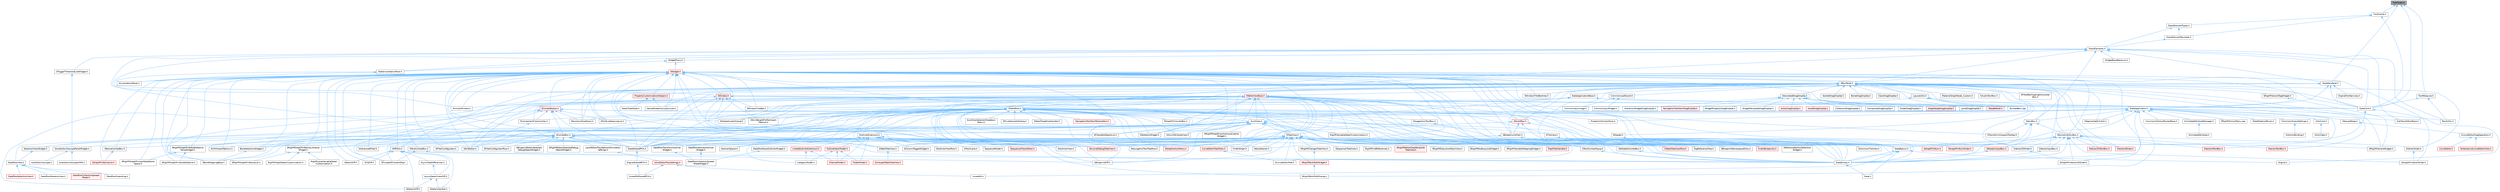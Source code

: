digraph "FontTypes.h"
{
 // INTERACTIVE_SVG=YES
 // LATEX_PDF_SIZE
  bgcolor="transparent";
  edge [fontname=Helvetica,fontsize=10,labelfontname=Helvetica,labelfontsize=10];
  node [fontname=Helvetica,fontsize=10,shape=box,height=0.2,width=0.4];
  Node1 [id="Node000001",label="FontTypes.h",height=0.2,width=0.4,color="gray40", fillcolor="grey60", style="filled", fontcolor="black",tooltip=" "];
  Node1 -> Node2 [id="edge1_Node000001_Node000002",dir="back",color="steelblue1",style="solid",tooltip=" "];
  Node2 [id="Node000002",label="FontCache.h",height=0.2,width=0.4,color="grey40", fillcolor="white", style="filled",URL="$d0/db4/FontCache_8h.html",tooltip=" "];
  Node2 -> Node3 [id="edge2_Node000002_Node000003",dir="back",color="steelblue1",style="solid",tooltip=" "];
  Node3 [id="Node000003",label="DrawElementPayloads.h",height=0.2,width=0.4,color="grey40", fillcolor="white", style="filled",URL="$d9/d97/DrawElementPayloads_8h.html",tooltip=" "];
  Node3 -> Node4 [id="edge3_Node000003_Node000004",dir="back",color="steelblue1",style="solid",tooltip=" "];
  Node4 [id="Node000004",label="DrawElements.h",height=0.2,width=0.4,color="grey40", fillcolor="white", style="filled",URL="$d8/d4c/DrawElements_8h.html",tooltip=" "];
  Node4 -> Node5 [id="edge4_Node000004_Node000005",dir="back",color="steelblue1",style="solid",tooltip=" "];
  Node5 [id="Node000005",label="PaintUtils.h",height=0.2,width=0.4,color="grey40", fillcolor="white", style="filled",URL="$d9/da6/PaintUtils_8h.html",tooltip=" "];
  Node4 -> Node6 [id="edge5_Node000004_Node000006",dir="back",color="steelblue1",style="solid",tooltip=" "];
  Node6 [id="Node000006",label="SBoxPanel.h",height=0.2,width=0.4,color="grey40", fillcolor="white", style="filled",URL="$d8/de6/SBoxPanel_8h.html",tooltip=" "];
  Node6 -> Node7 [id="edge6_Node000006_Node000007",dir="back",color="steelblue1",style="solid",tooltip=" "];
  Node7 [id="Node000007",label="BoneDragDropOp.h",height=0.2,width=0.4,color="grey40", fillcolor="white", style="filled",URL="$d9/dba/BoneDragDropOp_8h.html",tooltip=" "];
  Node6 -> Node8 [id="edge7_Node000006_Node000008",dir="back",color="steelblue1",style="solid",tooltip=" "];
  Node8 [id="Node000008",label="ClassDragDropOp.h",height=0.2,width=0.4,color="grey40", fillcolor="white", style="filled",URL="$d5/d37/ClassDragDropOp_8h.html",tooltip=" "];
  Node6 -> Node9 [id="edge8_Node000006_Node000009",dir="back",color="steelblue1",style="solid",tooltip=" "];
  Node9 [id="Node000009",label="CommonLoadGuard.h",height=0.2,width=0.4,color="grey40", fillcolor="white", style="filled",URL="$d1/da1/CommonLoadGuard_8h.html",tooltip=" "];
  Node9 -> Node10 [id="edge9_Node000009_Node000010",dir="back",color="steelblue1",style="solid",tooltip=" "];
  Node10 [id="Node000010",label="CommonLazyImage.h",height=0.2,width=0.4,color="grey40", fillcolor="white", style="filled",URL="$d2/d74/CommonLazyImage_8h.html",tooltip=" "];
  Node9 -> Node11 [id="edge10_Node000009_Node000011",dir="back",color="steelblue1",style="solid",tooltip=" "];
  Node11 [id="Node000011",label="CommonLazyWidget.h",height=0.2,width=0.4,color="grey40", fillcolor="white", style="filled",URL="$d2/db7/CommonLazyWidget_8h.html",tooltip=" "];
  Node6 -> Node12 [id="edge11_Node000006_Node000012",dir="back",color="steelblue1",style="solid",tooltip=" "];
  Node12 [id="Node000012",label="DecoratedDragDropOp.h",height=0.2,width=0.4,color="grey40", fillcolor="white", style="filled",URL="$d6/d6a/DecoratedDragDropOp_8h.html",tooltip=" "];
  Node12 -> Node13 [id="edge12_Node000012_Node000013",dir="back",color="steelblue1",style="solid",tooltip=" "];
  Node13 [id="Node000013",label="ActorDragDropOp.h",height=0.2,width=0.4,color="red", fillcolor="#FFF0F0", style="filled",URL="$dd/d1a/ActorDragDropOp_8h.html",tooltip=" "];
  Node12 -> Node15 [id="edge13_Node000012_Node000015",dir="back",color="steelblue1",style="solid",tooltip=" "];
  Node15 [id="Node000015",label="AssetDragDropOp.h",height=0.2,width=0.4,color="red", fillcolor="#FFF0F0", style="filled",URL="$df/dda/AssetDragDropOp_8h.html",tooltip=" "];
  Node12 -> Node17 [id="edge14_Node000012_Node000017",dir="back",color="steelblue1",style="solid",tooltip=" "];
  Node17 [id="Node000017",label="CollectionDragDropOp.h",height=0.2,width=0.4,color="grey40", fillcolor="white", style="filled",URL="$d6/d23/CollectionDragDropOp_8h.html",tooltip=" "];
  Node12 -> Node18 [id="edge15_Node000012_Node000018",dir="back",color="steelblue1",style="solid",tooltip=" "];
  Node18 [id="Node000018",label="CompositeDragDropOp.h",height=0.2,width=0.4,color="grey40", fillcolor="white", style="filled",URL="$dd/d84/CompositeDragDropOp_8h.html",tooltip=" "];
  Node12 -> Node19 [id="edge16_Node000012_Node000019",dir="back",color="steelblue1",style="solid",tooltip=" "];
  Node19 [id="Node000019",label="FolderDragDropOp.h",height=0.2,width=0.4,color="grey40", fillcolor="white", style="filled",URL="$d9/d22/FolderDragDropOp_8h.html",tooltip=" "];
  Node12 -> Node20 [id="edge17_Node000012_Node000020",dir="back",color="steelblue1",style="solid",tooltip=" "];
  Node20 [id="Node000020",label="GraphNodeDragDropOp.h",height=0.2,width=0.4,color="red", fillcolor="#FFF0F0", style="filled",URL="$d3/dbf/GraphNodeDragDropOp_8h.html",tooltip=" "];
  Node12 -> Node27 [id="edge18_Node000012_Node000027",dir="back",color="steelblue1",style="solid",tooltip=" "];
  Node27 [id="Node000027",label="HierarchyWidgetDragDropOp.h",height=0.2,width=0.4,color="grey40", fillcolor="white", style="filled",URL="$dd/dee/HierarchyWidgetDragDropOp_8h.html",tooltip=" "];
  Node12 -> Node28 [id="edge19_Node000012_Node000028",dir="back",color="steelblue1",style="solid",tooltip=" "];
  Node28 [id="Node000028",label="LevelDragDropOp.h",height=0.2,width=0.4,color="grey40", fillcolor="white", style="filled",URL="$dc/da5/LevelDragDropOp_8h.html",tooltip=" "];
  Node12 -> Node29 [id="edge20_Node000012_Node000029",dir="back",color="steelblue1",style="solid",tooltip=" "];
  Node29 [id="Node000029",label="NavigationToolItemDragDropOp.h",height=0.2,width=0.4,color="red", fillcolor="#FFF0F0", style="filled",URL="$d5/ddf/NavigationToolItemDragDropOp_8h.html",tooltip=" "];
  Node12 -> Node32 [id="edge21_Node000012_Node000032",dir="back",color="steelblue1",style="solid",tooltip=" "];
  Node32 [id="Node000032",label="WidgetPropertyDragDropOp.h",height=0.2,width=0.4,color="grey40", fillcolor="white", style="filled",URL="$dc/d6e/WidgetPropertyDragDropOp_8h.html",tooltip=" "];
  Node12 -> Node33 [id="edge22_Node000012_Node000033",dir="back",color="steelblue1",style="solid",tooltip=" "];
  Node33 [id="Node000033",label="WidgetTemplateDragDropOp.h",height=0.2,width=0.4,color="grey40", fillcolor="white", style="filled",URL="$dc/d8f/WidgetTemplateDragDropOp_8h.html",tooltip=" "];
  Node6 -> Node34 [id="edge23_Node000006_Node000034",dir="back",color="steelblue1",style="solid",tooltip=" "];
  Node34 [id="Node000034",label="DiffUtils.h",height=0.2,width=0.4,color="grey40", fillcolor="white", style="filled",URL="$d4/d91/DiffUtils_8h.html",tooltip=" "];
  Node34 -> Node35 [id="edge24_Node000034_Node000035",dir="back",color="steelblue1",style="solid",tooltip=" "];
  Node35 [id="Node000035",label="AsyncDetailViewDiff.h",height=0.2,width=0.4,color="grey40", fillcolor="white", style="filled",URL="$dc/d54/AsyncDetailViewDiff_8h.html",tooltip=" "];
  Node35 -> Node36 [id="edge25_Node000035_Node000036",dir="back",color="steelblue1",style="solid",tooltip=" "];
  Node36 [id="Node000036",label="SDetailsDiff.h",height=0.2,width=0.4,color="grey40", fillcolor="white", style="filled",URL="$da/d09/SDetailsDiff_8h.html",tooltip=" "];
  Node35 -> Node37 [id="edge26_Node000035_Node000037",dir="back",color="steelblue1",style="solid",tooltip=" "];
  Node37 [id="Node000037",label="SDetailsSplitter.h",height=0.2,width=0.4,color="grey40", fillcolor="white", style="filled",URL="$d5/de5/SDetailsSplitter_8h.html",tooltip=" "];
  Node34 -> Node38 [id="edge27_Node000034_Node000038",dir="back",color="steelblue1",style="solid",tooltip=" "];
  Node38 [id="Node000038",label="AsyncTreeDifferences.h",height=0.2,width=0.4,color="grey40", fillcolor="white", style="filled",URL="$dd/d63/AsyncTreeDifferences_8h.html",tooltip=" "];
  Node38 -> Node35 [id="edge28_Node000038_Node000035",dir="back",color="steelblue1",style="solid",tooltip=" "];
  Node34 -> Node39 [id="edge29_Node000034_Node000039",dir="back",color="steelblue1",style="solid",tooltip=" "];
  Node39 [id="Node000039",label="DetailsDiff.h",height=0.2,width=0.4,color="grey40", fillcolor="white", style="filled",URL="$de/dfc/DetailsDiff_8h.html",tooltip=" "];
  Node34 -> Node40 [id="edge30_Node000034_Node000040",dir="back",color="steelblue1",style="solid",tooltip=" "];
  Node40 [id="Node000040",label="SBlueprintDiff.h",height=0.2,width=0.4,color="grey40", fillcolor="white", style="filled",URL="$de/d6d/SBlueprintDiff_8h.html",tooltip=" "];
  Node34 -> Node41 [id="edge31_Node000034_Node000041",dir="back",color="steelblue1",style="solid",tooltip=" "];
  Node41 [id="Node000041",label="SCSDiff.h",height=0.2,width=0.4,color="grey40", fillcolor="white", style="filled",URL="$da/dc5/SCSDiff_8h.html",tooltip=" "];
  Node34 -> Node36 [id="edge32_Node000034_Node000036",dir="back",color="steelblue1",style="solid",tooltip=" "];
  Node34 -> Node37 [id="edge33_Node000034_Node000037",dir="back",color="steelblue1",style="solid",tooltip=" "];
  Node6 -> Node42 [id="edge34_Node000006_Node000042",dir="back",color="steelblue1",style="solid",tooltip=" "];
  Node42 [id="Node000042",label="GameModeInfoCustomizer.h",height=0.2,width=0.4,color="grey40", fillcolor="white", style="filled",URL="$d5/df3/GameModeInfoCustomizer_8h.html",tooltip=" "];
  Node6 -> Node43 [id="edge35_Node000006_Node000043",dir="back",color="steelblue1",style="solid",tooltip=" "];
  Node43 [id="Node000043",label="LayoutUtils.h",height=0.2,width=0.4,color="grey40", fillcolor="white", style="filled",URL="$d2/d09/LayoutUtils_8h.html",tooltip=" "];
  Node43 -> Node44 [id="edge36_Node000043_Node000044",dir="back",color="steelblue1",style="solid",tooltip=" "];
  Node44 [id="Node000044",label="SLinkedBox.cpp",height=0.2,width=0.4,color="grey40", fillcolor="white", style="filled",URL="$de/dd2/SLinkedBox_8cpp.html",tooltip=" "];
  Node43 -> Node45 [id="edge37_Node000043_Node000045",dir="back",color="steelblue1",style="solid",tooltip=" "];
  Node45 [id="Node000045",label="SNodePanel.h",height=0.2,width=0.4,color="red", fillcolor="#FFF0F0", style="filled",URL="$da/db1/SNodePanel_8h.html",tooltip=" "];
  Node43 -> Node111 [id="edge38_Node000043_Node000111",dir="back",color="steelblue1",style="solid",tooltip=" "];
  Node111 [id="Node000111",label="SlateCore.h",height=0.2,width=0.4,color="grey40", fillcolor="white", style="filled",URL="$dc/d03/SlateCore_8h.html",tooltip=" "];
  Node111 -> Node112 [id="edge39_Node000111_Node000112",dir="back",color="steelblue1",style="solid",tooltip=" "];
  Node112 [id="Node000112",label="Engine.h",height=0.2,width=0.4,color="grey40", fillcolor="white", style="filled",URL="$d1/d34/Public_2Engine_8h.html",tooltip=" "];
  Node111 -> Node113 [id="edge40_Node000111_Node000113",dir="back",color="steelblue1",style="solid",tooltip=" "];
  Node113 [id="Node000113",label="SlateBasics.h",height=0.2,width=0.4,color="grey40", fillcolor="white", style="filled",URL="$da/d2f/SlateBasics_8h.html",tooltip=" "];
  Node113 -> Node112 [id="edge41_Node000113_Node000112",dir="back",color="steelblue1",style="solid",tooltip=" "];
  Node113 -> Node114 [id="edge42_Node000113_Node000114",dir="back",color="steelblue1",style="solid",tooltip=" "];
  Node114 [id="Node000114",label="Slate.h",height=0.2,width=0.4,color="grey40", fillcolor="white", style="filled",URL="$d2/dc0/Slate_8h.html",tooltip=" "];
  Node113 -> Node115 [id="edge43_Node000113_Node000115",dir="back",color="steelblue1",style="solid",tooltip=" "];
  Node115 [id="Node000115",label="SlateExtras.h",height=0.2,width=0.4,color="grey40", fillcolor="white", style="filled",URL="$d8/dec/SlateExtras_8h.html",tooltip=" "];
  Node115 -> Node114 [id="edge44_Node000115_Node000114",dir="back",color="steelblue1",style="solid",tooltip=" "];
  Node113 -> Node116 [id="edge45_Node000113_Node000116",dir="back",color="steelblue1",style="solid",tooltip=" "];
  Node116 [id="Node000116",label="UnrealEd.h",height=0.2,width=0.4,color="grey40", fillcolor="white", style="filled",URL="$d2/d5f/UnrealEd_8h.html",tooltip=" "];
  Node43 -> Node117 [id="edge46_Node000043_Node000117",dir="back",color="steelblue1",style="solid",tooltip=" "];
  Node117 [id="Node000117",label="SlateSharedPCH.h",height=0.2,width=0.4,color="grey40", fillcolor="white", style="filled",URL="$d1/dfc/SlateSharedPCH_8h.html",tooltip=" "];
  Node117 -> Node118 [id="edge47_Node000117_Node000118",dir="back",color="steelblue1",style="solid",tooltip=" "];
  Node118 [id="Node000118",label="EngineSharedPCH.h",height=0.2,width=0.4,color="grey40", fillcolor="white", style="filled",URL="$dc/dbb/EngineSharedPCH_8h.html",tooltip=" "];
  Node118 -> Node119 [id="edge48_Node000118_Node000119",dir="back",color="steelblue1",style="solid",tooltip=" "];
  Node119 [id="Node000119",label="UnrealEdSharedPCH.h",height=0.2,width=0.4,color="grey40", fillcolor="white", style="filled",URL="$d1/de6/UnrealEdSharedPCH_8h.html",tooltip=" "];
  Node6 -> Node28 [id="edge49_Node000006_Node000028",dir="back",color="steelblue1",style="solid",tooltip=" "];
  Node6 -> Node120 [id="edge50_Node000006_Node000120",dir="back",color="steelblue1",style="solid",tooltip=" "];
  Node120 [id="Node000120",label="MaterialGraphNode_Custom.h",height=0.2,width=0.4,color="grey40", fillcolor="white", style="filled",URL="$d5/d6c/MaterialGraphNode__Custom_8h.html",tooltip=" "];
  Node6 -> Node121 [id="edge51_Node000006_Node000121",dir="back",color="steelblue1",style="solid",tooltip=" "];
  Node121 [id="Node000121",label="PropertyCustomizationHelpers.h",height=0.2,width=0.4,color="red", fillcolor="#FFF0F0", style="filled",URL="$d7/dd0/PropertyCustomizationHelpers_8h.html",tooltip=" "];
  Node121 -> Node122 [id="edge52_Node000121_Node000122",dir="back",color="steelblue1",style="solid",tooltip=" "];
  Node122 [id="Node000122",label="DetailTreeNode.h",height=0.2,width=0.4,color="grey40", fillcolor="white", style="filled",URL="$d8/d32/DetailTreeNode_8h.html",tooltip=" "];
  Node121 -> Node42 [id="edge53_Node000121_Node000042",dir="back",color="steelblue1",style="solid",tooltip=" "];
  Node6 -> Node124 [id="edge54_Node000006_Node000124",dir="back",color="steelblue1",style="solid",tooltip=" "];
  Node124 [id="Node000124",label="SAudioTextBox.h",height=0.2,width=0.4,color="grey40", fillcolor="white", style="filled",URL="$da/da3/SAudioTextBox_8h.html",tooltip=" "];
  Node6 -> Node125 [id="edge55_Node000006_Node000125",dir="back",color="steelblue1",style="solid",tooltip=" "];
  Node125 [id="Node000125",label="SBreadcrumbTrail.h",height=0.2,width=0.4,color="grey40", fillcolor="white", style="filled",URL="$d4/de2/SBreadcrumbTrail_8h.html",tooltip=" "];
  Node125 -> Node126 [id="edge56_Node000125_Node000126",dir="back",color="steelblue1",style="solid",tooltip=" "];
  Node126 [id="Node000126",label="STableTreeView.h",height=0.2,width=0.4,color="grey40", fillcolor="white", style="filled",URL="$dd/d46/STableTreeView_8h.html",tooltip=" "];
  Node126 -> Node127 [id="edge57_Node000126_Node000127",dir="back",color="steelblue1",style="solid",tooltip=" "];
  Node127 [id="Node000127",label="SUntypedTableTreeView.h",height=0.2,width=0.4,color="red", fillcolor="#FFF0F0", style="filled",URL="$da/dc1/SUntypedTableTreeView_8h.html",tooltip=" "];
  Node125 -> Node115 [id="edge58_Node000125_Node000115",dir="back",color="steelblue1",style="solid",tooltip=" "];
  Node6 -> Node129 [id="edge59_Node000006_Node000129",dir="back",color="steelblue1",style="solid",tooltip=" "];
  Node129 [id="Node000129",label="SComboButton.h",height=0.2,width=0.4,color="red", fillcolor="#FFF0F0", style="filled",URL="$dc/d43/SComboButton_8h.html",tooltip=" "];
  Node129 -> Node133 [id="edge60_Node000129_Node000133",dir="back",color="steelblue1",style="solid",tooltip=" "];
  Node133 [id="Node000133",label="SBoneMappingBase.h",height=0.2,width=0.4,color="grey40", fillcolor="white", style="filled",URL="$d7/d49/SBoneMappingBase_8h.html",tooltip=" "];
  Node129 -> Node134 [id="edge61_Node000129_Node000134",dir="back",color="steelblue1",style="solid",tooltip=" "];
  Node134 [id="Node000134",label="SComboBox.h",height=0.2,width=0.4,color="grey40", fillcolor="white", style="filled",URL="$d2/dd5/SComboBox_8h.html",tooltip=" "];
  Node134 -> Node135 [id="edge62_Node000134_Node000135",dir="back",color="steelblue1",style="solid",tooltip=" "];
  Node135 [id="Node000135",label="DataflowTransformOutliner\lWidget.h",height=0.2,width=0.4,color="grey40", fillcolor="white", style="filled",URL="$d8/df9/DataflowTransformOutlinerWidget_8h.html",tooltip=" "];
  Node135 -> Node136 [id="edge63_Node000135_Node000136",dir="back",color="steelblue1",style="solid",tooltip=" "];
  Node136 [id="Node000136",label="DataflowCollectionSpread\lSheetWidget.h",height=0.2,width=0.4,color="grey40", fillcolor="white", style="filled",URL="$da/da3/DataflowCollectionSpreadSheetWidget_8h.html",tooltip=" "];
  Node134 -> Node137 [id="edge64_Node000134_Node000137",dir="back",color="steelblue1",style="solid",tooltip=" "];
  Node137 [id="Node000137",label="DataflowVerticesOutliner\lWidget.h",height=0.2,width=0.4,color="grey40", fillcolor="white", style="filled",URL="$dd/deb/DataflowVerticesOutlinerWidget_8h.html",tooltip=" "];
  Node137 -> Node136 [id="edge65_Node000137_Node000136",dir="back",color="steelblue1",style="solid",tooltip=" "];
  Node134 -> Node138 [id="edge66_Node000134_Node000138",dir="back",color="steelblue1",style="solid",tooltip=" "];
  Node138 [id="Node000138",label="LevelEditorPlayNetworkEmulation\lSettings.h",height=0.2,width=0.4,color="grey40", fillcolor="white", style="filled",URL="$d4/d35/LevelEditorPlayNetworkEmulationSettings_8h.html",tooltip=" "];
  Node138 -> Node139 [id="edge67_Node000138_Node000139",dir="back",color="steelblue1",style="solid",tooltip=" "];
  Node139 [id="Node000139",label="LevelEditorPlaySettings.h",height=0.2,width=0.4,color="red", fillcolor="#FFF0F0", style="filled",URL="$d4/d3b/LevelEditorPlaySettings_8h.html",tooltip=" "];
  Node139 -> Node116 [id="edge68_Node000139_Node000116",dir="back",color="steelblue1",style="solid",tooltip=" "];
  Node139 -> Node119 [id="edge69_Node000139_Node000119",dir="back",color="steelblue1",style="solid",tooltip=" "];
  Node134 -> Node140 [id="edge70_Node000134_Node000140",dir="back",color="steelblue1",style="solid",tooltip=" "];
  Node140 [id="Node000140",label="SAudioOscilloscopePanelWidget.h",height=0.2,width=0.4,color="grey40", fillcolor="white", style="filled",URL="$db/d7e/SAudioOscilloscopePanelWidget_8h.html",tooltip=" "];
  Node140 -> Node141 [id="edge71_Node000140_Node000141",dir="back",color="steelblue1",style="solid",tooltip=" "];
  Node141 [id="Node000141",label="AudioOscilloscope.h",height=0.2,width=0.4,color="grey40", fillcolor="white", style="filled",URL="$d5/d81/AudioOscilloscope_8h.html",tooltip=" "];
  Node140 -> Node142 [id="edge72_Node000140_Node000142",dir="back",color="steelblue1",style="solid",tooltip=" "];
  Node142 [id="Node000142",label="AudioOscilloscopeUMG.h",height=0.2,width=0.4,color="grey40", fillcolor="white", style="filled",URL="$df/de7/AudioOscilloscopeUMG_8h.html",tooltip=" "];
  Node134 -> Node143 [id="edge73_Node000134_Node000143",dir="back",color="steelblue1",style="solid",tooltip=" "];
  Node143 [id="Node000143",label="SBlueprintEditorSelected\lDebugObjectWidget.h",height=0.2,width=0.4,color="grey40", fillcolor="white", style="filled",URL="$de/d6c/SBlueprintEditorSelectedDebugObjectWidget_8h.html",tooltip=" "];
  Node134 -> Node144 [id="edge74_Node000134_Node000144",dir="back",color="steelblue1",style="solid",tooltip=" "];
  Node144 [id="Node000144",label="SCSVImportOptions.h",height=0.2,width=0.4,color="grey40", fillcolor="white", style="filled",URL="$d7/dfe/SCSVImportOptions_8h.html",tooltip=" "];
  Node134 -> Node145 [id="edge75_Node000134_Node000145",dir="back",color="steelblue1",style="solid",tooltip=" "];
  Node145 [id="Node000145",label="SEditableComboBox.h",height=0.2,width=0.4,color="grey40", fillcolor="white", style="filled",URL="$d0/d8c/SEditableComboBox_8h.html",tooltip=" "];
  Node145 -> Node115 [id="edge76_Node000145_Node000115",dir="back",color="steelblue1",style="solid",tooltip=" "];
  Node134 -> Node146 [id="edge77_Node000134_Node000146",dir="back",color="steelblue1",style="solid",tooltip=" "];
  Node146 [id="Node000146",label="SFilterConfiguratorRow.h",height=0.2,width=0.4,color="grey40", fillcolor="white", style="filled",URL="$d2/d18/SFilterConfiguratorRow_8h.html",tooltip=" "];
  Node134 -> Node147 [id="edge78_Node000134_Node000147",dir="back",color="steelblue1",style="solid",tooltip=" "];
  Node147 [id="Node000147",label="SNameComboBox.h",height=0.2,width=0.4,color="grey40", fillcolor="white", style="filled",URL="$d8/d4b/SNameComboBox_8h.html",tooltip=" "];
  Node147 -> Node81 [id="edge79_Node000147_Node000081",dir="back",color="steelblue1",style="solid",tooltip=" "];
  Node81 [id="Node000081",label="SGraphPinNameList.h",height=0.2,width=0.4,color="red", fillcolor="#FFF0F0", style="filled",URL="$d4/d09/SGraphPinNameList_8h.html",tooltip=" "];
  Node134 -> Node26 [id="edge80_Node000134_Node000026",dir="back",color="steelblue1",style="solid",tooltip=" "];
  Node26 [id="Node000026",label="SRigVMEditorSelectedDebug\lObjectWidget.h",height=0.2,width=0.4,color="grey40", fillcolor="white", style="filled",URL="$d9/dcd/SRigVMEditorSelectedDebugObjectWidget_8h.html",tooltip=" "];
  Node134 -> Node148 [id="edge81_Node000134_Node000148",dir="back",color="steelblue1",style="solid",tooltip=" "];
  Node148 [id="Node000148",label="SRigVMGraphPinEditableName\lValueWidget.h",height=0.2,width=0.4,color="grey40", fillcolor="white", style="filled",URL="$da/d0c/SRigVMGraphPinEditableNameValueWidget_8h.html",tooltip=" "];
  Node148 -> Node103 [id="edge82_Node000148_Node000103",dir="back",color="steelblue1",style="solid",tooltip=" "];
  Node103 [id="Node000103",label="SRigVMGraphPinUserDataName\lSpace.h",height=0.2,width=0.4,color="grey40", fillcolor="white", style="filled",URL="$d7/dfd/SRigVMGraphPinUserDataNameSpace_8h.html",tooltip=" "];
  Node148 -> Node106 [id="edge83_Node000148_Node000106",dir="back",color="steelblue1",style="solid",tooltip=" "];
  Node106 [id="Node000106",label="SRigVMGraphPinVariableName.h",height=0.2,width=0.4,color="grey40", fillcolor="white", style="filled",URL="$d0/da1/SRigVMGraphPinVariableName_8h.html",tooltip=" "];
  Node134 -> Node149 [id="edge84_Node000134_Node000149",dir="back",color="steelblue1",style="solid",tooltip=" "];
  Node149 [id="Node000149",label="SRigVMGraphPinNameListValue\lWidget.h",height=0.2,width=0.4,color="grey40", fillcolor="white", style="filled",URL="$dc/dac/SRigVMGraphPinNameListValueWidget_8h.html",tooltip=" "];
  Node149 -> Node24 [id="edge85_Node000149_Node000024",dir="back",color="steelblue1",style="solid",tooltip=" "];
  Node24 [id="Node000024",label="RigVMGraphDetailCustomization.h",height=0.2,width=0.4,color="grey40", fillcolor="white", style="filled",URL="$da/d8c/RigVMGraphDetailCustomization_8h.html",tooltip=" "];
  Node149 -> Node150 [id="edge86_Node000149_Node000150",dir="back",color="steelblue1",style="solid",tooltip=" "];
  Node150 [id="Node000150",label="RigVMLocalVariableDetail\lCustomization.h",height=0.2,width=0.4,color="grey40", fillcolor="white", style="filled",URL="$de/de8/RigVMLocalVariableDetailCustomization_8h.html",tooltip=" "];
  Node149 -> Node101 [id="edge87_Node000149_Node000101",dir="back",color="steelblue1",style="solid",tooltip=" "];
  Node101 [id="Node000101",label="SRigVMGraphPinNameList.h",height=0.2,width=0.4,color="grey40", fillcolor="white", style="filled",URL="$d7/dfc/SRigVMGraphPinNameList_8h.html",tooltip=" "];
  Node134 -> Node126 [id="edge88_Node000134_Node000126",dir="back",color="steelblue1",style="solid",tooltip=" "];
  Node134 -> Node151 [id="edge89_Node000134_Node000151",dir="back",color="steelblue1",style="solid",tooltip=" "];
  Node151 [id="Node000151",label="STextComboBox.h",height=0.2,width=0.4,color="grey40", fillcolor="white", style="filled",URL="$d6/d14/STextComboBox_8h.html",tooltip=" "];
  Node151 -> Node152 [id="edge90_Node000151_Node000152",dir="back",color="steelblue1",style="solid",tooltip=" "];
  Node152 [id="Node000152",label="SFixupSelfContextDlg.h",height=0.2,width=0.4,color="grey40", fillcolor="white", style="filled",URL="$d5/da4/SFixupSelfContextDlg_8h.html",tooltip=" "];
  Node151 -> Node115 [id="edge91_Node000151_Node000115",dir="back",color="steelblue1",style="solid",tooltip=" "];
  Node134 -> Node153 [id="edge92_Node000134_Node000153",dir="back",color="steelblue1",style="solid",tooltip=" "];
  Node153 [id="Node000153",label="STextComboPopup.h",height=0.2,width=0.4,color="grey40", fillcolor="white", style="filled",URL="$d1/d76/STextComboPopup_8h.html",tooltip=" "];
  Node153 -> Node115 [id="edge93_Node000153_Node000115",dir="back",color="steelblue1",style="solid",tooltip=" "];
  Node134 -> Node154 [id="edge94_Node000134_Node000154",dir="back",color="steelblue1",style="solid",tooltip=" "];
  Node154 [id="Node000154",label="SelectionViewWidget.h",height=0.2,width=0.4,color="grey40", fillcolor="white", style="filled",URL="$dc/db5/SelectionViewWidget_8h.html",tooltip=" "];
  Node154 -> Node155 [id="edge95_Node000154_Node000155",dir="back",color="steelblue1",style="solid",tooltip=" "];
  Node155 [id="Node000155",label="DataflowView.h",height=0.2,width=0.4,color="grey40", fillcolor="white", style="filled",URL="$d4/d2e/DataflowView_8h.html",tooltip=" "];
  Node155 -> Node156 [id="edge96_Node000155_Node000156",dir="back",color="steelblue1",style="solid",tooltip=" "];
  Node156 [id="Node000156",label="DataflowCollectionSpread\lSheet.h",height=0.2,width=0.4,color="red", fillcolor="#FFF0F0", style="filled",URL="$da/da7/DataflowCollectionSpreadSheet_8h.html",tooltip=" "];
  Node155 -> Node158 [id="edge97_Node000155_Node000158",dir="back",color="steelblue1",style="solid",tooltip=" "];
  Node158 [id="Node000158",label="DataflowOutputLog.h",height=0.2,width=0.4,color="grey40", fillcolor="white", style="filled",URL="$df/d1e/DataflowOutputLog_8h.html",tooltip=" "];
  Node155 -> Node159 [id="edge98_Node000155_Node000159",dir="back",color="steelblue1",style="solid",tooltip=" "];
  Node159 [id="Node000159",label="DataflowSelectionView.h",height=0.2,width=0.4,color="red", fillcolor="#FFF0F0", style="filled",URL="$d6/d34/DataflowSelectionView_8h.html",tooltip=" "];
  Node155 -> Node160 [id="edge99_Node000155_Node000160",dir="back",color="steelblue1",style="solid",tooltip=" "];
  Node160 [id="Node000160",label="DataflowSkeletonView.h",height=0.2,width=0.4,color="grey40", fillcolor="white", style="filled",URL="$d7/df7/DataflowSkeletonView_8h.html",tooltip=" "];
  Node134 -> Node113 [id="edge100_Node000134_Node000113",dir="back",color="steelblue1",style="solid",tooltip=" "];
  Node134 -> Node115 [id="edge101_Node000134_Node000115",dir="back",color="steelblue1",style="solid",tooltip=" "];
  Node134 -> Node117 [id="edge102_Node000134_Node000117",dir="back",color="steelblue1",style="solid",tooltip=" "];
  Node129 -> Node161 [id="edge103_Node000129_Node000161",dir="back",color="steelblue1",style="solid",tooltip=" "];
  Node161 [id="Node000161",label="SComponentClassCombo.h",height=0.2,width=0.4,color="grey40", fillcolor="white", style="filled",URL="$dc/df2/SComponentClassCombo_8h.html",tooltip=" "];
  Node161 -> Node162 [id="edge104_Node000161_Node000162",dir="back",color="steelblue1",style="solid",tooltip=" "];
  Node162 [id="Node000162",label="SSCSEditor.h",height=0.2,width=0.4,color="grey40", fillcolor="white", style="filled",URL="$d0/d2e/SSCSEditor_8h.html",tooltip=" "];
  Node129 -> Node163 [id="edge105_Node000129_Node000163",dir="back",color="steelblue1",style="solid",tooltip=" "];
  Node163 [id="Node000163",label="SGridLineSpacingList.h",height=0.2,width=0.4,color="grey40", fillcolor="white", style="filled",URL="$db/d48/SGridLineSpacingList_8h.html",tooltip=" "];
  Node129 -> Node164 [id="edge106_Node000129_Node000164",dir="back",color="steelblue1",style="solid",tooltip=" "];
  Node164 [id="Node000164",label="SNumericDropDown.h",height=0.2,width=0.4,color="grey40", fillcolor="white", style="filled",URL="$d3/d12/SNumericDropDown_8h.html",tooltip=" "];
  Node129 -> Node148 [id="edge107_Node000129_Node000148",dir="back",color="steelblue1",style="solid",tooltip=" "];
  Node129 -> Node149 [id="edge108_Node000129_Node000149",dir="back",color="steelblue1",style="solid",tooltip=" "];
  Node129 -> Node113 [id="edge109_Node000129_Node000113",dir="back",color="steelblue1",style="solid",tooltip=" "];
  Node129 -> Node115 [id="edge110_Node000129_Node000115",dir="back",color="steelblue1",style="solid",tooltip=" "];
  Node129 -> Node117 [id="edge111_Node000129_Node000117",dir="back",color="steelblue1",style="solid",tooltip=" "];
  Node6 -> Node145 [id="edge112_Node000006_Node000145",dir="back",color="steelblue1",style="solid",tooltip=" "];
  Node6 -> Node166 [id="edge113_Node000006_Node000166",dir="back",color="steelblue1",style="solid",tooltip=" "];
  Node166 [id="Node000166",label="SFilterBarClippingHorizontal\lBox.h",height=0.2,width=0.4,color="grey40", fillcolor="white", style="filled",URL="$dd/d94/SFilterBarClippingHorizontalBox_8h.html",tooltip=" "];
  Node6 -> Node163 [id="edge114_Node000006_Node000163",dir="back",color="steelblue1",style="solid",tooltip=" "];
  Node6 -> Node167 [id="edge115_Node000006_Node000167",dir="back",color="steelblue1",style="solid",tooltip=" "];
  Node167 [id="Node000167",label="SHeader.h",height=0.2,width=0.4,color="grey40", fillcolor="white", style="filled",URL="$de/d21/SHeader_8h.html",tooltip=" "];
  Node167 -> Node113 [id="edge116_Node000167_Node000113",dir="back",color="steelblue1",style="solid",tooltip=" "];
  Node167 -> Node115 [id="edge117_Node000167_Node000115",dir="back",color="steelblue1",style="solid",tooltip=" "];
  Node6 -> Node164 [id="edge118_Node000006_Node000164",dir="back",color="steelblue1",style="solid",tooltip=" "];
  Node6 -> Node168 [id="edge119_Node000006_Node000168",dir="back",color="steelblue1",style="solid",tooltip=" "];
  Node168 [id="Node000168",label="SNumericEntryBox.h",height=0.2,width=0.4,color="grey40", fillcolor="white", style="filled",URL="$d8/d1a/SNumericEntryBox_8h.html",tooltip=" "];
  Node168 -> Node83 [id="edge120_Node000168_Node000083",dir="back",color="steelblue1",style="solid",tooltip=" "];
  Node83 [id="Node000083",label="SGraphPinNum.h",height=0.2,width=0.4,color="red", fillcolor="#FFF0F0", style="filled",URL="$d7/da4/SGraphPinNum_8h.html",tooltip=" "];
  Node168 -> Node85 [id="edge121_Node000168_Node000085",dir="back",color="steelblue1",style="solid",tooltip=" "];
  Node85 [id="Node000085",label="SGraphPinNumSlider.h",height=0.2,width=0.4,color="red", fillcolor="#FFF0F0", style="filled",URL="$d5/d00/SGraphPinNumSlider_8h.html",tooltip=" "];
  Node168 -> Node93 [id="edge122_Node000168_Node000093",dir="back",color="steelblue1",style="solid",tooltip=" "];
  Node93 [id="Node000093",label="SGraphPinVector2DSlider.h",height=0.2,width=0.4,color="grey40", fillcolor="white", style="filled",URL="$d7/d05/SGraphPinVector2DSlider_8h.html",tooltip=" "];
  Node168 -> Node96 [id="edge123_Node000168_Node000096",dir="back",color="steelblue1",style="solid",tooltip=" "];
  Node96 [id="Node000096",label="SGraphPinVectorSlider.h",height=0.2,width=0.4,color="grey40", fillcolor="white", style="filled",URL="$dc/d38/SGraphPinVectorSlider_8h.html",tooltip=" "];
  Node168 -> Node169 [id="edge124_Node000168_Node000169",dir="back",color="steelblue1",style="solid",tooltip=" "];
  Node169 [id="Node000169",label="SRotatorInputBox.h",height=0.2,width=0.4,color="red", fillcolor="#FFF0F0", style="filled",URL="$de/dd2/SRotatorInputBox_8h.html",tooltip=" "];
  Node169 -> Node115 [id="edge125_Node000169_Node000115",dir="back",color="steelblue1",style="solid",tooltip=" "];
  Node168 -> Node170 [id="edge126_Node000168_Node000170",dir="back",color="steelblue1",style="solid",tooltip=" "];
  Node170 [id="Node000170",label="SVector2DSlider.h",height=0.2,width=0.4,color="grey40", fillcolor="white", style="filled",URL="$de/d67/SVector2DSlider_8h.html",tooltip=" "];
  Node170 -> Node93 [id="edge127_Node000170_Node000093",dir="back",color="steelblue1",style="solid",tooltip=" "];
  Node168 -> Node171 [id="edge128_Node000168_Node000171",dir="back",color="steelblue1",style="solid",tooltip=" "];
  Node171 [id="Node000171",label="SVector2DTextBox.h",height=0.2,width=0.4,color="red", fillcolor="#FFF0F0", style="filled",URL="$d6/d71/SVector2DTextBox_8h.html",tooltip=" "];
  Node168 -> Node172 [id="edge129_Node000168_Node000172",dir="back",color="steelblue1",style="solid",tooltip=" "];
  Node172 [id="Node000172",label="SVector4Slider.h",height=0.2,width=0.4,color="red", fillcolor="#FFF0F0", style="filled",URL="$d4/dec/SVector4Slider_8h.html",tooltip=" "];
  Node168 -> Node173 [id="edge130_Node000168_Node000173",dir="back",color="steelblue1",style="solid",tooltip=" "];
  Node173 [id="Node000173",label="SVector4TextBox.h",height=0.2,width=0.4,color="red", fillcolor="#FFF0F0", style="filled",URL="$dd/da4/SVector4TextBox_8h.html",tooltip=" "];
  Node168 -> Node174 [id="edge131_Node000168_Node000174",dir="back",color="steelblue1",style="solid",tooltip=" "];
  Node174 [id="Node000174",label="SVectorInputBox.h",height=0.2,width=0.4,color="grey40", fillcolor="white", style="filled",URL="$df/d44/SVectorInputBox_8h.html",tooltip=" "];
  Node174 -> Node115 [id="edge132_Node000174_Node000115",dir="back",color="steelblue1",style="solid",tooltip=" "];
  Node168 -> Node175 [id="edge133_Node000168_Node000175",dir="back",color="steelblue1",style="solid",tooltip=" "];
  Node175 [id="Node000175",label="SVectorSlider.h",height=0.2,width=0.4,color="grey40", fillcolor="white", style="filled",URL="$d2/db5/SVectorSlider_8h.html",tooltip=" "];
  Node175 -> Node96 [id="edge134_Node000175_Node000096",dir="back",color="steelblue1",style="solid",tooltip=" "];
  Node168 -> Node176 [id="edge135_Node000168_Node000176",dir="back",color="steelblue1",style="solid",tooltip=" "];
  Node176 [id="Node000176",label="SVectorTextBox.h",height=0.2,width=0.4,color="red", fillcolor="#FFF0F0", style="filled",URL="$df/db8/SVectorTextBox_8h.html",tooltip=" "];
  Node168 -> Node115 [id="edge136_Node000168_Node000115",dir="back",color="steelblue1",style="solid",tooltip=" "];
  Node6 -> Node177 [id="edge137_Node000006_Node000177",dir="back",color="steelblue1",style="solid",tooltip=" "];
  Node177 [id="Node000177",label="SRigVMVariantTagWidget.h",height=0.2,width=0.4,color="grey40", fillcolor="white", style="filled",URL="$d4/d38/SRigVMVariantTagWidget_8h.html",tooltip=" "];
  Node177 -> Node178 [id="edge138_Node000177_Node000178",dir="back",color="steelblue1",style="solid",tooltip=" "];
  Node178 [id="Node000178",label="SRigVMVariantWidget.h",height=0.2,width=0.4,color="grey40", fillcolor="white", style="filled",URL="$d5/d61/SRigVMVariantWidget_8h.html",tooltip=" "];
  Node6 -> Node178 [id="edge139_Node000006_Node000178",dir="back",color="steelblue1",style="solid",tooltip=" "];
  Node6 -> Node162 [id="edge140_Node000006_Node000162",dir="back",color="steelblue1",style="solid",tooltip=" "];
  Node6 -> Node179 [id="edge141_Node000006_Node000179",dir="back",color="steelblue1",style="solid",tooltip=" "];
  Node179 [id="Node000179",label="SScrollBox.h",height=0.2,width=0.4,color="red", fillcolor="#FFF0F0", style="filled",URL="$d3/da2/SScrollBox_8h.html",tooltip=" "];
  Node179 -> Node125 [id="edge142_Node000179_Node000125",dir="back",color="steelblue1",style="solid",tooltip=" "];
  Node179 -> Node113 [id="edge143_Node000179_Node000113",dir="back",color="steelblue1",style="solid",tooltip=" "];
  Node179 -> Node115 [id="edge144_Node000179_Node000115",dir="back",color="steelblue1",style="solid",tooltip=" "];
  Node179 -> Node117 [id="edge145_Node000179_Node000117",dir="back",color="steelblue1",style="solid",tooltip=" "];
  Node6 -> Node181 [id="edge146_Node000006_Node000181",dir="back",color="steelblue1",style="solid",tooltip=" "];
  Node181 [id="Node000181",label="SSegmentedControl.h",height=0.2,width=0.4,color="grey40", fillcolor="white", style="filled",URL="$d3/d4f/SSegmentedControl_8h.html",tooltip=" "];
  Node6 -> Node182 [id="edge147_Node000006_Node000182",dir="back",color="steelblue1",style="solid",tooltip=" "];
  Node182 [id="Node000182",label="SSkeletonWidget.h",height=0.2,width=0.4,color="grey40", fillcolor="white", style="filled",URL="$dd/da7/SSkeletonWidget_8h.html",tooltip=" "];
  Node6 -> Node183 [id="edge148_Node000006_Node000183",dir="back",color="steelblue1",style="solid",tooltip=" "];
  Node183 [id="Node000183",label="SSpinBox.h",height=0.2,width=0.4,color="grey40", fillcolor="white", style="filled",URL="$d5/da5/SSpinBox_8h.html",tooltip=" "];
  Node183 -> Node168 [id="edge149_Node000183_Node000168",dir="back",color="steelblue1",style="solid",tooltip=" "];
  Node183 -> Node184 [id="edge150_Node000183_Node000184",dir="back",color="steelblue1",style="solid",tooltip=" "];
  Node184 [id="Node000184",label="STransformViewportToolbar.h",height=0.2,width=0.4,color="grey40", fillcolor="white", style="filled",URL="$d8/da8/STransformViewportToolbar_8h.html",tooltip=" "];
  Node183 -> Node113 [id="edge151_Node000183_Node000113",dir="back",color="steelblue1",style="solid",tooltip=" "];
  Node183 -> Node115 [id="edge152_Node000183_Node000115",dir="back",color="steelblue1",style="solid",tooltip=" "];
  Node6 -> Node185 [id="edge153_Node000006_Node000185",dir="back",color="steelblue1",style="solid",tooltip=" "];
  Node185 [id="Node000185",label="STableRow.h",height=0.2,width=0.4,color="grey40", fillcolor="white", style="filled",URL="$d8/d43/STableRow_8h.html",tooltip=" "];
  Node185 -> Node186 [id="edge154_Node000185_Node000186",dir="back",color="steelblue1",style="solid",tooltip=" "];
  Node186 [id="Node000186",label="BoneSelectionWidget.h",height=0.2,width=0.4,color="grey40", fillcolor="white", style="filled",URL="$d4/dd3/BoneSelectionWidget_8h.html",tooltip=" "];
  Node186 -> Node133 [id="edge155_Node000186_Node000133",dir="back",color="steelblue1",style="solid",tooltip=" "];
  Node185 -> Node187 [id="edge156_Node000185_Node000187",dir="back",color="steelblue1",style="solid",tooltip=" "];
  Node187 [id="Node000187",label="CurveEditorTreeTraits.h",height=0.2,width=0.4,color="red", fillcolor="#FFF0F0", style="filled",URL="$d4/d4a/CurveEditorTreeTraits_8h.html",tooltip=" "];
  Node187 -> Node188 [id="edge157_Node000187_Node000188",dir="back",color="steelblue1",style="solid",tooltip=" "];
  Node188 [id="Node000188",label="SCurveEditorTree.h",height=0.2,width=0.4,color="grey40", fillcolor="white", style="filled",URL="$da/da4/SCurveEditorTree_8h.html",tooltip=" "];
  Node185 -> Node135 [id="edge158_Node000185_Node000135",dir="back",color="steelblue1",style="solid",tooltip=" "];
  Node185 -> Node137 [id="edge159_Node000185_Node000137",dir="back",color="steelblue1",style="solid",tooltip=" "];
  Node185 -> Node191 [id="edge160_Node000185_Node000191",dir="back",color="steelblue1",style="solid",tooltip=" "];
  Node191 [id="Node000191",label="DlgReferenceTree.h",height=0.2,width=0.4,color="grey40", fillcolor="white", style="filled",URL="$db/dd3/DlgReferenceTree_8h.html",tooltip=" "];
  Node185 -> Node192 [id="edge161_Node000185_Node000192",dir="back",color="steelblue1",style="solid",tooltip=" "];
  Node192 [id="Node000192",label="FindInBlueprints.h",height=0.2,width=0.4,color="red", fillcolor="#FFF0F0", style="filled",URL="$d0/d27/FindInBlueprints_8h.html",tooltip=" "];
  Node185 -> Node206 [id="edge162_Node000185_Node000206",dir="back",color="steelblue1",style="solid",tooltip=" "];
  Node206 [id="Node000206",label="FindInGraph.h",height=0.2,width=0.4,color="grey40", fillcolor="white", style="filled",URL="$de/d36/FindInGraph_8h.html",tooltip=" "];
  Node185 -> Node207 [id="edge163_Node000185_Node000207",dir="back",color="steelblue1",style="solid",tooltip=" "];
  Node207 [id="Node000207",label="IDetailDragDropHandler.h",height=0.2,width=0.4,color="grey40", fillcolor="white", style="filled",URL="$dd/d80/IDetailDragDropHandler_8h.html",tooltip=" "];
  Node185 -> Node208 [id="edge164_Node000185_Node000208",dir="back",color="steelblue1",style="solid",tooltip=" "];
  Node208 [id="Node000208",label="IOutlinerExtension.h",height=0.2,width=0.4,color="grey40", fillcolor="white", style="filled",URL="$db/d1a/IOutlinerExtension_8h.html",tooltip=" "];
  Node208 -> Node209 [id="edge165_Node000208_Node000209",dir="back",color="steelblue1",style="solid",tooltip=" "];
  Node209 [id="Node000209",label="CategoryModel.h",height=0.2,width=0.4,color="grey40", fillcolor="white", style="filled",URL="$db/dfe/CategoryModel_8h.html",tooltip=" "];
  Node208 -> Node210 [id="edge166_Node000208_Node000210",dir="back",color="steelblue1",style="solid",tooltip=" "];
  Node210 [id="Node000210",label="ChannelModel.h",height=0.2,width=0.4,color="red", fillcolor="#FFF0F0", style="filled",URL="$de/d30/ChannelModel_8h.html",tooltip=" "];
  Node208 -> Node212 [id="edge167_Node000208_Node000212",dir="back",color="steelblue1",style="solid",tooltip=" "];
  Node212 [id="Node000212",label="FolderModel.h",height=0.2,width=0.4,color="red", fillcolor="#FFF0F0", style="filled",URL="$d4/d1d/FolderModel_8h.html",tooltip=" "];
  Node208 -> Node214 [id="edge168_Node000208_Node000214",dir="back",color="steelblue1",style="solid",tooltip=" "];
  Node214 [id="Node000214",label="ISequencerTrackEditor.h",height=0.2,width=0.4,color="red", fillcolor="#FFF0F0", style="filled",URL="$df/dca/ISequencerTrackEditor_8h.html",tooltip=" "];
  Node208 -> Node245 [id="edge169_Node000208_Node000245",dir="back",color="steelblue1",style="solid",tooltip=" "];
  Node245 [id="Node000245",label="LinkedOutlinerExtension.h",height=0.2,width=0.4,color="red", fillcolor="#FFF0F0", style="filled",URL="$da/d0f/LinkedOutlinerExtension_8h.html",tooltip=" "];
  Node245 -> Node209 [id="edge170_Node000245_Node000209",dir="back",color="steelblue1",style="solid",tooltip=" "];
  Node245 -> Node210 [id="edge171_Node000245_Node000210",dir="back",color="steelblue1",style="solid",tooltip=" "];
  Node208 -> Node259 [id="edge172_Node000208_Node000259",dir="back",color="steelblue1",style="solid",tooltip=" "];
  Node259 [id="Node000259",label="OutlinerItemModel.h",height=0.2,width=0.4,color="red", fillcolor="#FFF0F0", style="filled",URL="$da/dbf/OutlinerItemModel_8h.html",tooltip=" "];
  Node259 -> Node209 [id="edge173_Node000259_Node000209",dir="back",color="steelblue1",style="solid",tooltip=" "];
  Node259 -> Node210 [id="edge174_Node000259_Node000210",dir="back",color="steelblue1",style="solid",tooltip=" "];
  Node259 -> Node212 [id="edge175_Node000259_Node000212",dir="back",color="steelblue1",style="solid",tooltip=" "];
  Node208 -> Node261 [id="edge176_Node000208_Node000261",dir="back",color="steelblue1",style="solid",tooltip=" "];
  Node261 [id="Node000261",label="OutlinerSpacer.h",height=0.2,width=0.4,color="grey40", fillcolor="white", style="filled",URL="$dd/d3e/OutlinerSpacer_8h.html",tooltip=" "];
  Node208 -> Node262 [id="edge177_Node000208_Node000262",dir="back",color="steelblue1",style="solid",tooltip=" "];
  Node262 [id="Node000262",label="SColumnToggleWidget.h",height=0.2,width=0.4,color="grey40", fillcolor="white", style="filled",URL="$de/d8d/SColumnToggleWidget_8h.html",tooltip=" "];
  Node208 -> Node263 [id="edge178_Node000208_Node000263",dir="back",color="steelblue1",style="solid",tooltip=" "];
  Node263 [id="Node000263",label="SOutlinerView.h",height=0.2,width=0.4,color="grey40", fillcolor="white", style="filled",URL="$d5/de1/SOutlinerView_8h.html",tooltip=" "];
  Node208 -> Node264 [id="edge179_Node000208_Node000264",dir="back",color="steelblue1",style="solid",tooltip=" "];
  Node264 [id="Node000264",label="SOutlinerViewRow.h",height=0.2,width=0.4,color="grey40", fillcolor="white", style="filled",URL="$db/de3/SOutlinerViewRow_8h.html",tooltip=" "];
  Node208 -> Node265 [id="edge180_Node000208_Node000265",dir="back",color="steelblue1",style="solid",tooltip=" "];
  Node265 [id="Node000265",label="STrackLane.h",height=0.2,width=0.4,color="grey40", fillcolor="white", style="filled",URL="$d2/d8f/STrackLane_8h.html",tooltip=" "];
  Node208 -> Node266 [id="edge181_Node000208_Node000266",dir="back",color="steelblue1",style="solid",tooltip=" "];
  Node266 [id="Node000266",label="SequenceModel.h",height=0.2,width=0.4,color="grey40", fillcolor="white", style="filled",URL="$d4/d28/SequenceModel_8h.html",tooltip=" "];
  Node185 -> Node267 [id="edge182_Node000185_Node000267",dir="back",color="steelblue1",style="solid",tooltip=" "];
  Node267 [id="Node000267",label="NavigationToolItemParameters.h",height=0.2,width=0.4,color="red", fillcolor="#FFF0F0", style="filled",URL="$dd/d8c/NavigationToolItemParameters_8h.html",tooltip=" "];
  Node185 -> Node261 [id="edge183_Node000185_Node000261",dir="back",color="steelblue1",style="solid",tooltip=" "];
  Node185 -> Node270 [id="edge184_Node000185_Node000270",dir="back",color="steelblue1",style="solid",tooltip=" "];
  Node270 [id="Node000270",label="PropertyInfoViewStyle.h",height=0.2,width=0.4,color="grey40", fillcolor="white", style="filled",URL="$d0/da8/PropertyInfoViewStyle_8h.html",tooltip=" "];
  Node185 -> Node271 [id="edge185_Node000185_Node000271",dir="back",color="steelblue1",style="solid",tooltip=" "];
  Node271 [id="Node000271",label="ReferenceSectionSelection\lWidget.h",height=0.2,width=0.4,color="grey40", fillcolor="white", style="filled",URL="$db/d75/ReferenceSectionSelectionWidget_8h.html",tooltip=" "];
  Node185 -> Node272 [id="edge186_Node000185_Node000272",dir="back",color="steelblue1",style="solid",tooltip=" "];
  Node272 [id="Node000272",label="SAnimAttributeView.h",height=0.2,width=0.4,color="grey40", fillcolor="white", style="filled",URL="$df/d42/SAnimAttributeView_8h.html",tooltip=" "];
  Node185 -> Node40 [id="edge187_Node000185_Node000040",dir="back",color="steelblue1",style="solid",tooltip=" "];
  Node185 -> Node133 [id="edge188_Node000185_Node000133",dir="back",color="steelblue1",style="solid",tooltip=" "];
  Node185 -> Node134 [id="edge189_Node000185_Node000134",dir="back",color="steelblue1",style="solid",tooltip=" "];
  Node185 -> Node161 [id="edge190_Node000185_Node000161",dir="back",color="steelblue1",style="solid",tooltip=" "];
  Node185 -> Node273 [id="edge191_Node000185_Node000273",dir="back",color="steelblue1",style="solid",tooltip=" "];
  Node273 [id="Node000273",label="SDeleteAssetsDialog.h",height=0.2,width=0.4,color="grey40", fillcolor="white", style="filled",URL="$d7/d0d/SDeleteAssetsDialog_8h.html",tooltip=" "];
  Node185 -> Node146 [id="edge192_Node000185_Node000146",dir="back",color="steelblue1",style="solid",tooltip=" "];
  Node185 -> Node274 [id="edge193_Node000185_Node000274",dir="back",color="steelblue1",style="solid",tooltip=" "];
  Node274 [id="Node000274",label="SFilterableObjectList.h",height=0.2,width=0.4,color="grey40", fillcolor="white", style="filled",URL="$dc/de4/SFilterableObjectList_8h.html",tooltip=" "];
  Node185 -> Node152 [id="edge194_Node000185_Node000152",dir="back",color="steelblue1",style="solid",tooltip=" "];
  Node185 -> Node275 [id="edge195_Node000185_Node000275",dir="back",color="steelblue1",style="solid",tooltip=" "];
  Node275 [id="Node000275",label="SGraphActionMenu.h",height=0.2,width=0.4,color="red", fillcolor="#FFF0F0", style="filled",URL="$d0/d9a/SGraphActionMenu_8h.html",tooltip=" "];
  Node185 -> Node281 [id="edge196_Node000185_Node000281",dir="back",color="steelblue1",style="solid",tooltip=" "];
  Node281 [id="Node000281",label="SGraphPinComboBox.h",height=0.2,width=0.4,color="grey40", fillcolor="white", style="filled",URL="$dc/d3f/SGraphPinComboBox_8h.html",tooltip=" "];
  Node185 -> Node282 [id="edge197_Node000185_Node000282",dir="back",color="steelblue1",style="solid",tooltip=" "];
  Node282 [id="Node000282",label="SKeySelector.h",height=0.2,width=0.4,color="grey40", fillcolor="white", style="filled",URL="$de/d62/SKeySelector_8h.html",tooltip=" "];
  Node185 -> Node283 [id="edge198_Node000185_Node000283",dir="back",color="steelblue1",style="solid",tooltip=" "];
  Node283 [id="Node000283",label="SKismetDebugTreeView.h",height=0.2,width=0.4,color="red", fillcolor="#FFF0F0", style="filled",URL="$dc/df5/SKismetDebugTreeView_8h.html",tooltip=" "];
  Node185 -> Node285 [id="edge199_Node000185_Node000285",dir="back",color="steelblue1",style="solid",tooltip=" "];
  Node285 [id="Node000285",label="SListView.h",height=0.2,width=0.4,color="grey40", fillcolor="white", style="filled",URL="$db/db5/SListView_8h.html",tooltip=" "];
  Node285 -> Node155 [id="edge200_Node000285_Node000155",dir="back",color="steelblue1",style="solid",tooltip=" "];
  Node285 -> Node208 [id="edge201_Node000285_Node000208",dir="back",color="steelblue1",style="solid",tooltip=" "];
  Node285 -> Node271 [id="edge202_Node000285_Node000271",dir="back",color="steelblue1",style="solid",tooltip=" "];
  Node285 -> Node286 [id="edge203_Node000285_Node000286",dir="back",color="steelblue1",style="solid",tooltip=" "];
  Node286 [id="Node000286",label="RigVMVariableDetailCustomization.h",height=0.2,width=0.4,color="grey40", fillcolor="white", style="filled",URL="$d3/d24/RigVMVariableDetailCustomization_8h.html",tooltip=" "];
  Node285 -> Node272 [id="edge204_Node000285_Node000272",dir="back",color="steelblue1",style="solid",tooltip=" "];
  Node285 -> Node40 [id="edge205_Node000285_Node000040",dir="back",color="steelblue1",style="solid",tooltip=" "];
  Node285 -> Node134 [id="edge206_Node000285_Node000134",dir="back",color="steelblue1",style="solid",tooltip=" "];
  Node285 -> Node274 [id="edge207_Node000285_Node000274",dir="back",color="steelblue1",style="solid",tooltip=" "];
  Node285 -> Node287 [id="edge208_Node000285_Node000287",dir="back",color="steelblue1",style="solid",tooltip=" "];
  Node287 [id="Node000287",label="SRigVMGraphFunctionLocalization\lWidget.h",height=0.2,width=0.4,color="grey40", fillcolor="white", style="filled",URL="$dd/d59/SRigVMGraphFunctionLocalizationWidget_8h.html",tooltip=" "];
  Node285 -> Node148 [id="edge209_Node000285_Node000148",dir="back",color="steelblue1",style="solid",tooltip=" "];
  Node285 -> Node149 [id="edge210_Node000285_Node000149",dir="back",color="steelblue1",style="solid",tooltip=" "];
  Node285 -> Node182 [id="edge211_Node000285_Node000182",dir="back",color="steelblue1",style="solid",tooltip=" "];
  Node285 -> Node288 [id="edge212_Node000285_Node000288",dir="back",color="steelblue1",style="solid",tooltip=" "];
  Node288 [id="Node000288",label="STileView.h",height=0.2,width=0.4,color="grey40", fillcolor="white", style="filled",URL="$da/dd5/STileView_8h.html",tooltip=" "];
  Node288 -> Node289 [id="edge213_Node000288_Node000289",dir="back",color="steelblue1",style="solid",tooltip=" "];
  Node289 [id="Node000289",label="SCommonTileView.h",height=0.2,width=0.4,color="grey40", fillcolor="white", style="filled",URL="$de/d0c/SCommonTileView_8h.html",tooltip=" "];
  Node288 -> Node113 [id="edge214_Node000288_Node000113",dir="back",color="steelblue1",style="solid",tooltip=" "];
  Node288 -> Node115 [id="edge215_Node000288_Node000115",dir="back",color="steelblue1",style="solid",tooltip=" "];
  Node285 -> Node290 [id="edge216_Node000285_Node000290",dir="back",color="steelblue1",style="solid",tooltip=" "];
  Node290 [id="Node000290",label="STreeView.h",height=0.2,width=0.4,color="grey40", fillcolor="white", style="filled",URL="$de/dea/STreeView_8h.html",tooltip=" "];
  Node290 -> Node186 [id="edge217_Node000290_Node000186",dir="back",color="steelblue1",style="solid",tooltip=" "];
  Node290 -> Node187 [id="edge218_Node000290_Node000187",dir="back",color="steelblue1",style="solid",tooltip=" "];
  Node290 -> Node291 [id="edge219_Node000290_Node000291",dir="back",color="steelblue1",style="solid",tooltip=" "];
  Node291 [id="Node000291",label="DataflowFacesOutlinerWidget.h",height=0.2,width=0.4,color="grey40", fillcolor="white", style="filled",URL="$d1/d1c/DataflowFacesOutlinerWidget_8h.html",tooltip=" "];
  Node291 -> Node136 [id="edge220_Node000291_Node000136",dir="back",color="steelblue1",style="solid",tooltip=" "];
  Node290 -> Node135 [id="edge221_Node000290_Node000135",dir="back",color="steelblue1",style="solid",tooltip=" "];
  Node290 -> Node137 [id="edge222_Node000290_Node000137",dir="back",color="steelblue1",style="solid",tooltip=" "];
  Node290 -> Node34 [id="edge223_Node000290_Node000034",dir="back",color="steelblue1",style="solid",tooltip=" "];
  Node290 -> Node191 [id="edge224_Node000290_Node000191",dir="back",color="steelblue1",style="solid",tooltip=" "];
  Node290 -> Node192 [id="edge225_Node000290_Node000192",dir="back",color="steelblue1",style="solid",tooltip=" "];
  Node290 -> Node206 [id="edge226_Node000290_Node000206",dir="back",color="steelblue1",style="solid",tooltip=" "];
  Node290 -> Node292 [id="edge227_Node000290_Node000292",dir="back",color="steelblue1",style="solid",tooltip=" "];
  Node292 [id="Node000292",label="ISequencerTreeView.h",height=0.2,width=0.4,color="grey40", fillcolor="white", style="filled",URL="$df/db6/ISequencerTreeView_8h.html",tooltip=" "];
  Node290 -> Node271 [id="edge228_Node000290_Node000271",dir="back",color="steelblue1",style="solid",tooltip=" "];
  Node290 -> Node293 [id="edge229_Node000290_Node000293",dir="back",color="steelblue1",style="solid",tooltip=" "];
  Node293 [id="Node000293",label="RigVMFindReferences.h",height=0.2,width=0.4,color="grey40", fillcolor="white", style="filled",URL="$df/da2/RigVMFindReferences_8h.html",tooltip=" "];
  Node290 -> Node294 [id="edge230_Node000290_Node000294",dir="back",color="steelblue1",style="solid",tooltip=" "];
  Node294 [id="Node000294",label="SAdvancedFilter.h",height=0.2,width=0.4,color="grey40", fillcolor="white", style="filled",URL="$d1/d68/SAdvancedFilter_8h.html",tooltip=" "];
  Node290 -> Node40 [id="edge231_Node000290_Node000040",dir="back",color="steelblue1",style="solid",tooltip=" "];
  Node290 -> Node295 [id="edge232_Node000290_Node000295",dir="back",color="steelblue1",style="solid",tooltip=" "];
  Node295 [id="Node000295",label="SBlueprintNamespaceEntry.h",height=0.2,width=0.4,color="grey40", fillcolor="white", style="filled",URL="$d4/d22/SBlueprintNamespaceEntry_8h.html",tooltip=" "];
  Node290 -> Node188 [id="edge233_Node000290_Node000188",dir="back",color="steelblue1",style="solid",tooltip=" "];
  Node290 -> Node296 [id="edge234_Node000290_Node000296",dir="back",color="steelblue1",style="solid",tooltip=" "];
  Node296 [id="Node000296",label="SFilterConfigurator.h",height=0.2,width=0.4,color="grey40", fillcolor="white", style="filled",URL="$d8/d8e/SFilterConfigurator_8h.html",tooltip=" "];
  Node290 -> Node275 [id="edge235_Node000290_Node000275",dir="back",color="steelblue1",style="solid",tooltip=" "];
  Node290 -> Node282 [id="edge236_Node000290_Node000282",dir="back",color="steelblue1",style="solid",tooltip=" "];
  Node290 -> Node283 [id="edge237_Node000290_Node000283",dir="back",color="steelblue1",style="solid",tooltip=" "];
  Node290 -> Node297 [id="edge238_Node000290_Node000297",dir="back",color="steelblue1",style="solid",tooltip=" "];
  Node297 [id="Node000297",label="SNavigationToolTreeRow.h",height=0.2,width=0.4,color="grey40", fillcolor="white", style="filled",URL="$de/d20/SNavigationToolTreeRow_8h.html",tooltip=" "];
  Node290 -> Node263 [id="edge239_Node000290_Node000263",dir="back",color="steelblue1",style="solid",tooltip=" "];
  Node290 -> Node298 [id="edge240_Node000290_Node000298",dir="back",color="steelblue1",style="solid",tooltip=" "];
  Node298 [id="Node000298",label="SRigVMBulkEditWidget.h",height=0.2,width=0.4,color="red", fillcolor="#FFF0F0", style="filled",URL="$d7/dab/SRigVMBulkEditWidget_8h.html",tooltip=" "];
  Node298 -> Node299 [id="edge241_Node000298_Node000299",dir="back",color="steelblue1",style="solid",tooltip=" "];
  Node299 [id="Node000299",label="SRigVMBulkEditDialog.h",height=0.2,width=0.4,color="grey40", fillcolor="white", style="filled",URL="$dd/d89/SRigVMBulkEditDialog_8h.html",tooltip=" "];
  Node290 -> Node301 [id="edge242_Node000290_Node000301",dir="back",color="steelblue1",style="solid",tooltip=" "];
  Node301 [id="Node000301",label="SRigVMChangesTreeView.h",height=0.2,width=0.4,color="grey40", fillcolor="white", style="filled",URL="$dd/d83/SRigVMChangesTreeView_8h.html",tooltip=" "];
  Node301 -> Node298 [id="edge243_Node000301_Node000298",dir="back",color="steelblue1",style="solid",tooltip=" "];
  Node290 -> Node279 [id="edge244_Node000290_Node000279",dir="back",color="steelblue1",style="solid",tooltip=" "];
  Node279 [id="Node000279",label="SRigVMEditorGraphExplorer\lTreeView.h",height=0.2,width=0.4,color="red", fillcolor="#FFF0F0", style="filled",URL="$d8/d43/SRigVMEditorGraphExplorerTreeView_8h.html",tooltip=" "];
  Node290 -> Node302 [id="edge245_Node000290_Node000302",dir="back",color="steelblue1",style="solid",tooltip=" "];
  Node302 [id="Node000302",label="SRigVMExecutionStackView.h",height=0.2,width=0.4,color="grey40", fillcolor="white", style="filled",URL="$d9/d2b/SRigVMExecutionStackView_8h.html",tooltip=" "];
  Node290 -> Node303 [id="edge246_Node000290_Node000303",dir="back",color="steelblue1",style="solid",tooltip=" "];
  Node303 [id="Node000303",label="SRigVMNodeLayoutWidget.h",height=0.2,width=0.4,color="grey40", fillcolor="white", style="filled",URL="$dc/da9/SRigVMNodeLayoutWidget_8h.html",tooltip=" "];
  Node290 -> Node304 [id="edge247_Node000290_Node000304",dir="back",color="steelblue1",style="solid",tooltip=" "];
  Node304 [id="Node000304",label="SRigVMVariableMappingWidget.h",height=0.2,width=0.4,color="grey40", fillcolor="white", style="filled",URL="$d0/ddc/SRigVMVariableMappingWidget_8h.html",tooltip=" "];
  Node290 -> Node178 [id="edge248_Node000290_Node000178",dir="back",color="steelblue1",style="solid",tooltip=" "];
  Node290 -> Node162 [id="edge249_Node000290_Node000162",dir="back",color="steelblue1",style="solid",tooltip=" "];
  Node290 -> Node126 [id="edge250_Node000290_Node000126",dir="back",color="steelblue1",style="solid",tooltip=" "];
  Node290 -> Node305 [id="edge251_Node000290_Node000305",dir="back",color="steelblue1",style="solid",tooltip=" "];
  Node305 [id="Node000305",label="STableTreeViewRow.h",height=0.2,width=0.4,color="red", fillcolor="#FFF0F0", style="filled",URL="$d9/dcd/STableTreeViewRow_8h.html",tooltip=" "];
  Node290 -> Node113 [id="edge252_Node000290_Node000113",dir="back",color="steelblue1",style="solid",tooltip=" "];
  Node290 -> Node115 [id="edge253_Node000290_Node000115",dir="back",color="steelblue1",style="solid",tooltip=" "];
  Node290 -> Node117 [id="edge254_Node000290_Node000117",dir="back",color="steelblue1",style="solid",tooltip=" "];
  Node290 -> Node307 [id="edge255_Node000290_Node000307",dir="back",color="steelblue1",style="solid",tooltip=" "];
  Node307 [id="Node000307",label="TreeFilterHandler.h",height=0.2,width=0.4,color="red", fillcolor="#FFF0F0", style="filled",URL="$db/df8/TreeFilterHandler_8h.html",tooltip=" "];
  Node285 -> Node113 [id="edge256_Node000285_Node000113",dir="back",color="steelblue1",style="solid",tooltip=" "];
  Node285 -> Node115 [id="edge257_Node000285_Node000115",dir="back",color="steelblue1",style="solid",tooltip=" "];
  Node285 -> Node117 [id="edge258_Node000285_Node000117",dir="back",color="steelblue1",style="solid",tooltip=" "];
  Node185 -> Node309 [id="edge259_Node000185_Node000309",dir="back",color="steelblue1",style="solid",tooltip=" "];
  Node309 [id="Node000309",label="SListViewSelectorDropdown\lMenu.h",height=0.2,width=0.4,color="grey40", fillcolor="white", style="filled",URL="$d4/dc9/SListViewSelectorDropdownMenu_8h.html",tooltip=" "];
  Node185 -> Node297 [id="edge260_Node000185_Node000297",dir="back",color="steelblue1",style="solid",tooltip=" "];
  Node185 -> Node263 [id="edge261_Node000185_Node000263",dir="back",color="steelblue1",style="solid",tooltip=" "];
  Node185 -> Node310 [id="edge262_Node000185_Node000310",dir="back",color="steelblue1",style="solid",tooltip=" "];
  Node310 [id="Node000310",label="SPrivateAssetsDialog.h",height=0.2,width=0.4,color="grey40", fillcolor="white", style="filled",URL="$d2/dba/SPrivateAssetsDialog_8h.html",tooltip=" "];
  Node185 -> Node162 [id="edge263_Node000185_Node000162",dir="back",color="steelblue1",style="solid",tooltip=" "];
  Node185 -> Node182 [id="edge264_Node000185_Node000182",dir="back",color="steelblue1",style="solid",tooltip=" "];
  Node185 -> Node311 [id="edge265_Node000185_Node000311",dir="back",color="steelblue1",style="solid",tooltip=" "];
  Node311 [id="Node000311",label="SSkinWeightProfileImport\lOptions.h",height=0.2,width=0.4,color="grey40", fillcolor="white", style="filled",URL="$d9/d21/SSkinWeightProfileImportOptions_8h.html",tooltip=" "];
  Node185 -> Node312 [id="edge266_Node000185_Node000312",dir="back",color="steelblue1",style="solid",tooltip=" "];
  Node312 [id="Node000312",label="SSuggestionTextBox.h",height=0.2,width=0.4,color="grey40", fillcolor="white", style="filled",URL="$d1/df9/SSuggestionTextBox_8h.html",tooltip=" "];
  Node312 -> Node115 [id="edge267_Node000312_Node000115",dir="back",color="steelblue1",style="solid",tooltip=" "];
  Node185 -> Node305 [id="edge268_Node000185_Node000305",dir="back",color="steelblue1",style="solid",tooltip=" "];
  Node185 -> Node290 [id="edge269_Node000185_Node000290",dir="back",color="steelblue1",style="solid",tooltip=" "];
  Node185 -> Node154 [id="edge270_Node000185_Node000154",dir="back",color="steelblue1",style="solid",tooltip=" "];
  Node185 -> Node113 [id="edge271_Node000185_Node000113",dir="back",color="steelblue1",style="solid",tooltip=" "];
  Node185 -> Node115 [id="edge272_Node000185_Node000115",dir="back",color="steelblue1",style="solid",tooltip=" "];
  Node185 -> Node117 [id="edge273_Node000185_Node000117",dir="back",color="steelblue1",style="solid",tooltip=" "];
  Node6 -> Node313 [id="edge274_Node000006_Node000313",dir="back",color="steelblue1",style="solid",tooltip=" "];
  Node313 [id="Node000313",label="STableViewBase.h",height=0.2,width=0.4,color="red", fillcolor="#FFF0F0", style="filled",URL="$da/d88/STableViewBase_8h.html",tooltip=" "];
  Node313 -> Node186 [id="edge275_Node000313_Node000186",dir="back",color="steelblue1",style="solid",tooltip=" "];
  Node313 -> Node191 [id="edge276_Node000313_Node000191",dir="back",color="steelblue1",style="solid",tooltip=" "];
  Node313 -> Node192 [id="edge277_Node000313_Node000192",dir="back",color="steelblue1",style="solid",tooltip=" "];
  Node313 -> Node206 [id="edge278_Node000313_Node000206",dir="back",color="steelblue1",style="solid",tooltip=" "];
  Node313 -> Node271 [id="edge279_Node000313_Node000271",dir="back",color="steelblue1",style="solid",tooltip=" "];
  Node313 -> Node286 [id="edge280_Node000313_Node000286",dir="back",color="steelblue1",style="solid",tooltip=" "];
  Node313 -> Node40 [id="edge281_Node000313_Node000040",dir="back",color="steelblue1",style="solid",tooltip=" "];
  Node313 -> Node295 [id="edge282_Node000313_Node000295",dir="back",color="steelblue1",style="solid",tooltip=" "];
  Node313 -> Node133 [id="edge283_Node000313_Node000133",dir="back",color="steelblue1",style="solid",tooltip=" "];
  Node313 -> Node134 [id="edge284_Node000313_Node000134",dir="back",color="steelblue1",style="solid",tooltip=" "];
  Node313 -> Node161 [id="edge285_Node000313_Node000161",dir="back",color="steelblue1",style="solid",tooltip=" "];
  Node313 -> Node188 [id="edge286_Node000313_Node000188",dir="back",color="steelblue1",style="solid",tooltip=" "];
  Node313 -> Node273 [id="edge287_Node000313_Node000273",dir="back",color="steelblue1",style="solid",tooltip=" "];
  Node313 -> Node274 [id="edge288_Node000313_Node000274",dir="back",color="steelblue1",style="solid",tooltip=" "];
  Node313 -> Node152 [id="edge289_Node000313_Node000152",dir="back",color="steelblue1",style="solid",tooltip=" "];
  Node313 -> Node275 [id="edge290_Node000313_Node000275",dir="back",color="steelblue1",style="solid",tooltip=" "];
  Node313 -> Node281 [id="edge291_Node000313_Node000281",dir="back",color="steelblue1",style="solid",tooltip=" "];
  Node313 -> Node282 [id="edge292_Node000313_Node000282",dir="back",color="steelblue1",style="solid",tooltip=" "];
  Node313 -> Node283 [id="edge293_Node000313_Node000283",dir="back",color="steelblue1",style="solid",tooltip=" "];
  Node313 -> Node285 [id="edge294_Node000313_Node000285",dir="back",color="steelblue1",style="solid",tooltip=" "];
  Node313 -> Node263 [id="edge295_Node000313_Node000263",dir="back",color="steelblue1",style="solid",tooltip=" "];
  Node313 -> Node162 [id="edge296_Node000313_Node000162",dir="back",color="steelblue1",style="solid",tooltip=" "];
  Node313 -> Node182 [id="edge297_Node000313_Node000182",dir="back",color="steelblue1",style="solid",tooltip=" "];
  Node313 -> Node311 [id="edge298_Node000313_Node000311",dir="back",color="steelblue1",style="solid",tooltip=" "];
  Node313 -> Node312 [id="edge299_Node000313_Node000312",dir="back",color="steelblue1",style="solid",tooltip=" "];
  Node313 -> Node185 [id="edge300_Node000313_Node000185",dir="back",color="steelblue1",style="solid",tooltip=" "];
  Node313 -> Node126 [id="edge301_Node000313_Node000126",dir="back",color="steelblue1",style="solid",tooltip=" "];
  Node313 -> Node305 [id="edge302_Node000313_Node000305",dir="back",color="steelblue1",style="solid",tooltip=" "];
  Node313 -> Node288 [id="edge303_Node000313_Node000288",dir="back",color="steelblue1",style="solid",tooltip=" "];
  Node313 -> Node290 [id="edge304_Node000313_Node000290",dir="back",color="steelblue1",style="solid",tooltip=" "];
  Node313 -> Node113 [id="edge305_Node000313_Node000113",dir="back",color="steelblue1",style="solid",tooltip=" "];
  Node313 -> Node115 [id="edge306_Node000313_Node000115",dir="back",color="steelblue1",style="solid",tooltip=" "];
  Node313 -> Node117 [id="edge307_Node000313_Node000117",dir="back",color="steelblue1",style="solid",tooltip=" "];
  Node6 -> Node170 [id="edge308_Node000006_Node000170",dir="back",color="steelblue1",style="solid",tooltip=" "];
  Node6 -> Node171 [id="edge309_Node000006_Node000171",dir="back",color="steelblue1",style="solid",tooltip=" "];
  Node6 -> Node172 [id="edge310_Node000006_Node000172",dir="back",color="steelblue1",style="solid",tooltip=" "];
  Node6 -> Node173 [id="edge311_Node000006_Node000173",dir="back",color="steelblue1",style="solid",tooltip=" "];
  Node6 -> Node175 [id="edge312_Node000006_Node000175",dir="back",color="steelblue1",style="solid",tooltip=" "];
  Node6 -> Node176 [id="edge313_Node000006_Node000176",dir="back",color="steelblue1",style="solid",tooltip=" "];
  Node6 -> Node315 [id="edge314_Node000006_Node000315",dir="back",color="steelblue1",style="solid",tooltip=" "];
  Node315 [id="Node000315",label="SWindow.h",height=0.2,width=0.4,color="red", fillcolor="#FFF0F0", style="filled",URL="$d2/d6d/SWindow_8h.html",tooltip=" "];
  Node315 -> Node40 [id="edge315_Node000315_Node000040",dir="back",color="steelblue1",style="solid",tooltip=" "];
  Node315 -> Node36 [id="edge316_Node000315_Node000036",dir="back",color="steelblue1",style="solid",tooltip=" "];
  Node315 -> Node299 [id="edge317_Node000315_Node000299",dir="back",color="steelblue1",style="solid",tooltip=" "];
  Node315 -> Node182 [id="edge318_Node000315_Node000182",dir="back",color="steelblue1",style="solid",tooltip=" "];
  Node315 -> Node311 [id="edge319_Node000315_Node000311",dir="back",color="steelblue1",style="solid",tooltip=" "];
  Node315 -> Node623 [id="edge320_Node000315_Node000623",dir="back",color="steelblue1",style="solid",tooltip=" "];
  Node623 [id="Node000623",label="SVirtualWindow.h",height=0.2,width=0.4,color="grey40", fillcolor="white", style="filled",URL="$d3/dd3/SVirtualWindow_8h.html",tooltip=" "];
  Node315 -> Node624 [id="edge321_Node000315_Node000624",dir="back",color="steelblue1",style="solid",tooltip=" "];
  Node624 [id="Node000624",label="SWindowTitleBar.h",height=0.2,width=0.4,color="grey40", fillcolor="white", style="filled",URL="$d0/dce/SWindowTitleBar_8h.html",tooltip=" "];
  Node315 -> Node539 [id="edge322_Node000315_Node000539",dir="back",color="steelblue1",style="solid",tooltip=" "];
  Node539 [id="Node000539",label="SlateApplication.h",height=0.2,width=0.4,color="grey40", fillcolor="white", style="filled",URL="$db/d28/SlateApplication_8h.html",tooltip=" "];
  Node539 -> Node540 [id="edge323_Node000539_Node000540",dir="back",color="steelblue1",style="solid",tooltip=" "];
  Node540 [id="Node000540",label="AnimatedAttributeManager.h",height=0.2,width=0.4,color="grey40", fillcolor="white", style="filled",URL="$d8/d68/AnimatedAttributeManager_8h.html",tooltip=" "];
  Node540 -> Node541 [id="edge324_Node000540_Node000541",dir="back",color="steelblue1",style="solid",tooltip=" "];
  Node541 [id="Node000541",label="AnimatedAttribute.h",height=0.2,width=0.4,color="grey40", fillcolor="white", style="filled",URL="$dd/df4/AnimatedAttribute_8h.html",tooltip=" "];
  Node539 -> Node542 [id="edge325_Node000539_Node000542",dir="back",color="steelblue1",style="solid",tooltip=" "];
  Node542 [id="Node000542",label="CommonUIActionRouterBase.h",height=0.2,width=0.4,color="grey40", fillcolor="white", style="filled",URL="$d9/dd5/CommonUIActionRouterBase_8h.html",tooltip=" "];
  Node539 -> Node543 [id="edge326_Node000539_Node000543",dir="back",color="steelblue1",style="solid",tooltip=" "];
  Node543 [id="Node000543",label="CommonUIInputSettings.h",height=0.2,width=0.4,color="grey40", fillcolor="white", style="filled",URL="$d4/d5b/CommonUIInputSettings_8h.html",tooltip=" "];
  Node543 -> Node544 [id="edge327_Node000543_Node000544",dir="back",color="steelblue1",style="solid",tooltip=" "];
  Node544 [id="Node000544",label="UIActionBinding.h",height=0.2,width=0.4,color="grey40", fillcolor="white", style="filled",URL="$d9/d31/UIActionBinding_8h.html",tooltip=" "];
  Node539 -> Node545 [id="edge328_Node000539_Node000545",dir="back",color="steelblue1",style="solid",tooltip=" "];
  Node545 [id="Node000545",label="DelayedDrag.h",height=0.2,width=0.4,color="grey40", fillcolor="white", style="filled",URL="$d7/d2b/DelayedDrag_8h.html",tooltip=" "];
  Node545 -> Node546 [id="edge329_Node000545_Node000546",dir="back",color="steelblue1",style="solid",tooltip=" "];
  Node546 [id="Node000546",label="ICurveEditorDragOperation.h",height=0.2,width=0.4,color="grey40", fillcolor="white", style="filled",URL="$d7/d15/ICurveEditorDragOperation_8h.html",tooltip=" "];
  Node546 -> Node547 [id="edge330_Node000546_Node000547",dir="back",color="steelblue1",style="solid",tooltip=" "];
  Node547 [id="Node000547",label="CurveEditor.h",height=0.2,width=0.4,color="red", fillcolor="#FFF0F0", style="filled",URL="$d1/d27/CurveEditor_8h.html",tooltip=" "];
  Node546 -> Node564 [id="edge331_Node000546_Node000564",dir="back",color="steelblue1",style="solid",tooltip=" "];
  Node564 [id="Node000564",label="SInteractiveCurveEditorView.h",height=0.2,width=0.4,color="red", fillcolor="#FFF0F0", style="filled",URL="$d2/dd9/SInteractiveCurveEditorView_8h.html",tooltip=" "];
  Node539 -> Node5 [id="edge332_Node000539_Node000005",dir="back",color="steelblue1",style="solid",tooltip=" "];
  Node539 -> Node270 [id="edge333_Node000539_Node000270",dir="back",color="steelblue1",style="solid",tooltip=" "];
  Node539 -> Node134 [id="edge334_Node000539_Node000134",dir="back",color="steelblue1",style="solid",tooltip=" "];
  Node539 -> Node163 [id="edge335_Node000539_Node000163",dir="back",color="steelblue1",style="solid",tooltip=" "];
  Node539 -> Node164 [id="edge336_Node000539_Node000164",dir="back",color="steelblue1",style="solid",tooltip=" "];
  Node539 -> Node25 [id="edge337_Node000539_Node000025",dir="back",color="steelblue1",style="solid",tooltip=" "];
  Node25 [id="Node000025",label="SRigVMActionMenu.cpp",height=0.2,width=0.4,color="grey40", fillcolor="white", style="filled",URL="$dc/d4c/SRigVMActionMenu_8cpp.html",tooltip=" "];
  Node539 -> Node299 [id="edge338_Node000539_Node000299",dir="back",color="steelblue1",style="solid",tooltip=" "];
  Node539 -> Node181 [id="edge339_Node000539_Node000181",dir="back",color="steelblue1",style="solid",tooltip=" "];
  Node539 -> Node183 [id="edge340_Node000539_Node000183",dir="back",color="steelblue1",style="solid",tooltip=" "];
  Node539 -> Node113 [id="edge341_Node000539_Node000113",dir="back",color="steelblue1",style="solid",tooltip=" "];
  Node539 -> Node115 [id="edge342_Node000539_Node000115",dir="back",color="steelblue1",style="solid",tooltip=" "];
  Node539 -> Node570 [id="edge343_Node000539_Node000570",dir="back",color="steelblue1",style="solid",tooltip=" "];
  Node570 [id="Node000570",label="SlateMaterialBrush.h",height=0.2,width=0.4,color="grey40", fillcolor="white", style="filled",URL="$d0/d58/SlateMaterialBrush_8h.html",tooltip=" "];
  Node539 -> Node117 [id="edge344_Node000539_Node000117",dir="back",color="steelblue1",style="solid",tooltip=" "];
  Node539 -> Node487 [id="edge345_Node000539_Node000487",dir="back",color="steelblue1",style="solid",tooltip=" "];
  Node487 [id="Node000487",label="SubTrackEditorBase.h",height=0.2,width=0.4,color="grey40", fillcolor="white", style="filled",URL="$db/d33/SubTrackEditorBase_8h.html",tooltip=" "];
  Node539 -> Node571 [id="edge346_Node000539_Node000571",dir="back",color="steelblue1",style="solid",tooltip=" "];
  Node571 [id="Node000571",label="UtilsCore.h",height=0.2,width=0.4,color="grey40", fillcolor="white", style="filled",URL="$d2/d12/UtilsCore_8h.html",tooltip=" "];
  Node571 -> Node572 [id="edge347_Node000571_Node000572",dir="back",color="steelblue1",style="solid",tooltip=" "];
  Node572 [id="Node000572",label="UtilsVideo.h",height=0.2,width=0.4,color="grey40", fillcolor="white", style="filled",URL="$d0/d2e/UtilsVideo_8h.html",tooltip=" "];
  Node315 -> Node111 [id="edge348_Node000315_Node000111",dir="back",color="steelblue1",style="solid",tooltip=" "];
  Node315 -> Node117 [id="edge349_Node000315_Node000117",dir="back",color="steelblue1",style="solid",tooltip=" "];
  Node6 -> Node624 [id="edge350_Node000006_Node000624",dir="back",color="steelblue1",style="solid",tooltip=" "];
  Node6 -> Node651 [id="edge351_Node000006_Node000651",dir="back",color="steelblue1",style="solid",tooltip=" "];
  Node651 [id="Node000651",label="SWindowTitleBarArea.h",height=0.2,width=0.4,color="grey40", fillcolor="white", style="filled",URL="$d4/d09/SWindowTitleBarArea_8h.html",tooltip=" "];
  Node6 -> Node111 [id="edge352_Node000006_Node000111",dir="back",color="steelblue1",style="solid",tooltip=" "];
  Node6 -> Node117 [id="edge353_Node000006_Node000117",dir="back",color="steelblue1",style="solid",tooltip=" "];
  Node6 -> Node652 [id="edge354_Node000006_Node000652",dir="back",color="steelblue1",style="solid",tooltip=" "];
  Node652 [id="Node000652",label="SocketDragDropOp.h",height=0.2,width=0.4,color="grey40", fillcolor="white", style="filled",URL="$d2/d53/SocketDragDropOp_8h.html",tooltip=" "];
  Node4 -> Node183 [id="edge355_Node000004_Node000183",dir="back",color="steelblue1",style="solid",tooltip=" "];
  Node4 -> Node185 [id="edge356_Node000004_Node000185",dir="back",color="steelblue1",style="solid",tooltip=" "];
  Node4 -> Node653 [id="edge357_Node000004_Node000653",dir="back",color="steelblue1",style="solid",tooltip=" "];
  Node653 [id="Node000653",label="STriggerThresholdLineWidget.h",height=0.2,width=0.4,color="grey40", fillcolor="white", style="filled",URL="$da/d0d/STriggerThresholdLineWidget_8h.html",tooltip=" "];
  Node653 -> Node140 [id="edge358_Node000653_Node000140",dir="back",color="steelblue1",style="solid",tooltip=" "];
  Node4 -> Node623 [id="edge359_Node000004_Node000623",dir="back",color="steelblue1",style="solid",tooltip=" "];
  Node4 -> Node111 [id="edge360_Node000004_Node000111",dir="back",color="steelblue1",style="solid",tooltip=" "];
  Node4 -> Node654 [id="edge361_Node000004_Node000654",dir="back",color="steelblue1",style="solid",tooltip=" "];
  Node654 [id="Node000654",label="SlateInvalidationRoot.h",height=0.2,width=0.4,color="grey40", fillcolor="white", style="filled",URL="$d6/dc6/SlateInvalidationRoot_8h.html",tooltip=" "];
  Node654 -> Node655 [id="edge362_Node000654_Node000655",dir="back",color="steelblue1",style="solid",tooltip=" "];
  Node655 [id="Node000655",label="SInvalidationPanel.h",height=0.2,width=0.4,color="grey40", fillcolor="white", style="filled",URL="$d7/d86/SInvalidationPanel_8h.html",tooltip=" "];
  Node654 -> Node315 [id="edge363_Node000654_Node000315",dir="back",color="steelblue1",style="solid",tooltip=" "];
  Node4 -> Node656 [id="edge364_Node000004_Node000656",dir="back",color="steelblue1",style="solid",tooltip=" "];
  Node656 [id="Node000656",label="SlateRenderer.h",height=0.2,width=0.4,color="grey40", fillcolor="white", style="filled",URL="$d7/d93/SlateRenderer_8h.html",tooltip=" "];
  Node656 -> Node657 [id="edge365_Node000656_Node000657",dir="back",color="steelblue1",style="solid",tooltip=" "];
  Node657 [id="Node000657",label="EngineFontServices.h",height=0.2,width=0.4,color="grey40", fillcolor="white", style="filled",URL="$d2/df7/EngineFontServices_8h.html",tooltip=" "];
  Node656 -> Node539 [id="edge366_Node000656_Node000539",dir="back",color="steelblue1",style="solid",tooltip=" "];
  Node656 -> Node658 [id="edge367_Node000656_Node000658",dir="back",color="steelblue1",style="solid",tooltip=" "];
  Node658 [id="Node000658",label="SlateApplicationBase.h",height=0.2,width=0.4,color="grey40", fillcolor="white", style="filled",URL="$d2/dfe/SlateApplicationBase_8h.html",tooltip=" "];
  Node658 -> Node285 [id="edge368_Node000658_Node000285",dir="back",color="steelblue1",style="solid",tooltip=" "];
  Node658 -> Node624 [id="edge369_Node000658_Node000624",dir="back",color="steelblue1",style="solid",tooltip=" "];
  Node658 -> Node539 [id="edge370_Node000658_Node000539",dir="back",color="steelblue1",style="solid",tooltip=" "];
  Node658 -> Node111 [id="edge371_Node000658_Node000111",dir="back",color="steelblue1",style="solid",tooltip=" "];
  Node658 -> Node117 [id="edge372_Node000658_Node000117",dir="back",color="steelblue1",style="solid",tooltip=" "];
  Node656 -> Node111 [id="edge373_Node000656_Node000111",dir="back",color="steelblue1",style="solid",tooltip=" "];
  Node656 -> Node117 [id="edge374_Node000656_Node000117",dir="back",color="steelblue1",style="solid",tooltip=" "];
  Node4 -> Node117 [id="edge375_Node000004_Node000117",dir="back",color="steelblue1",style="solid",tooltip=" "];
  Node4 -> Node487 [id="edge376_Node000004_Node000487",dir="back",color="steelblue1",style="solid",tooltip=" "];
  Node4 -> Node659 [id="edge377_Node000004_Node000659",dir="back",color="steelblue1",style="solid",tooltip=" "];
  Node659 [id="Node000659",label="WidgetBaseBehavior.h",height=0.2,width=0.4,color="grey40", fillcolor="white", style="filled",URL="$dd/d18/WidgetBaseBehavior_8h.html",tooltip=" "];
  Node4 -> Node660 [id="edge378_Node000004_Node000660",dir="back",color="steelblue1",style="solid",tooltip=" "];
  Node660 [id="Node000660",label="WidgetProxy.h",height=0.2,width=0.4,color="grey40", fillcolor="white", style="filled",URL="$d0/d03/WidgetProxy_8h.html",tooltip=" "];
  Node660 -> Node661 [id="edge379_Node000660_Node000661",dir="back",color="steelblue1",style="solid",tooltip=" "];
  Node661 [id="Node000661",label="SWidget.h",height=0.2,width=0.4,color="red", fillcolor="#FFF0F0", style="filled",URL="$dc/df5/SWidget_8h.html",tooltip=" "];
  Node661 -> Node186 [id="edge380_Node000661_Node000186",dir="back",color="steelblue1",style="solid",tooltip=" "];
  Node661 -> Node39 [id="edge381_Node000661_Node000039",dir="back",color="steelblue1",style="solid",tooltip=" "];
  Node661 -> Node34 [id="edge382_Node000661_Node000034",dir="back",color="steelblue1",style="solid",tooltip=" "];
  Node661 -> Node192 [id="edge383_Node000661_Node000192",dir="back",color="steelblue1",style="solid",tooltip=" "];
  Node661 -> Node206 [id="edge384_Node000661_Node000206",dir="back",color="steelblue1",style="solid",tooltip=" "];
  Node661 -> Node42 [id="edge385_Node000661_Node000042",dir="back",color="steelblue1",style="solid",tooltip=" "];
  Node661 -> Node121 [id="edge386_Node000661_Node000121",dir="back",color="steelblue1",style="solid",tooltip=" "];
  Node661 -> Node271 [id="edge387_Node000661_Node000271",dir="back",color="steelblue1",style="solid",tooltip=" "];
  Node661 -> Node294 [id="edge388_Node000661_Node000294",dir="back",color="steelblue1",style="solid",tooltip=" "];
  Node661 -> Node133 [id="edge389_Node000661_Node000133",dir="back",color="steelblue1",style="solid",tooltip=" "];
  Node661 -> Node6 [id="edge390_Node000661_Node000006",dir="back",color="steelblue1",style="solid",tooltip=" "];
  Node661 -> Node125 [id="edge391_Node000661_Node000125",dir="back",color="steelblue1",style="solid",tooltip=" "];
  Node661 -> Node41 [id="edge392_Node000661_Node000041",dir="back",color="steelblue1",style="solid",tooltip=" "];
  Node661 -> Node144 [id="edge393_Node000661_Node000144",dir="back",color="steelblue1",style="solid",tooltip=" "];
  Node661 -> Node134 [id="edge394_Node000661_Node000134",dir="back",color="steelblue1",style="solid",tooltip=" "];
  Node661 -> Node129 [id="edge395_Node000661_Node000129",dir="back",color="steelblue1",style="solid",tooltip=" "];
  Node661 -> Node273 [id="edge396_Node000661_Node000273",dir="back",color="steelblue1",style="solid",tooltip=" "];
  Node661 -> Node296 [id="edge397_Node000661_Node000296",dir="back",color="steelblue1",style="solid",tooltip=" "];
  Node661 -> Node274 [id="edge398_Node000661_Node000274",dir="back",color="steelblue1",style="solid",tooltip=" "];
  Node661 -> Node152 [id="edge399_Node000661_Node000152",dir="back",color="steelblue1",style="solid",tooltip=" "];
  Node661 -> Node275 [id="edge400_Node000661_Node000275",dir="back",color="steelblue1",style="solid",tooltip=" "];
  Node661 -> Node81 [id="edge401_Node000661_Node000081",dir="back",color="steelblue1",style="solid",tooltip=" "];
  Node661 -> Node83 [id="edge402_Node000661_Node000083",dir="back",color="steelblue1",style="solid",tooltip=" "];
  Node661 -> Node85 [id="edge403_Node000661_Node000085",dir="back",color="steelblue1",style="solid",tooltip=" "];
  Node661 -> Node93 [id="edge404_Node000661_Node000093",dir="back",color="steelblue1",style="solid",tooltip=" "];
  Node661 -> Node96 [id="edge405_Node000661_Node000096",dir="back",color="steelblue1",style="solid",tooltip=" "];
  Node661 -> Node163 [id="edge406_Node000661_Node000163",dir="back",color="steelblue1",style="solid",tooltip=" "];
  Node661 -> Node655 [id="edge407_Node000661_Node000655",dir="back",color="steelblue1",style="solid",tooltip=" "];
  Node661 -> Node282 [id="edge408_Node000661_Node000282",dir="back",color="steelblue1",style="solid",tooltip=" "];
  Node661 -> Node283 [id="edge409_Node000661_Node000283",dir="back",color="steelblue1",style="solid",tooltip=" "];
  Node661 -> Node147 [id="edge410_Node000661_Node000147",dir="back",color="steelblue1",style="solid",tooltip=" "];
  Node661 -> Node45 [id="edge411_Node000661_Node000045",dir="back",color="steelblue1",style="solid",tooltip=" "];
  Node661 -> Node164 [id="edge412_Node000661_Node000164",dir="back",color="steelblue1",style="solid",tooltip=" "];
  Node661 -> Node168 [id="edge413_Node000661_Node000168",dir="back",color="steelblue1",style="solid",tooltip=" "];
  Node661 -> Node263 [id="edge414_Node000661_Node000263",dir="back",color="steelblue1",style="solid",tooltip=" "];
  Node661 -> Node148 [id="edge415_Node000661_Node000148",dir="back",color="steelblue1",style="solid",tooltip=" "];
  Node661 -> Node101 [id="edge416_Node000661_Node000101",dir="back",color="steelblue1",style="solid",tooltip=" "];
  Node661 -> Node149 [id="edge417_Node000661_Node000149",dir="back",color="steelblue1",style="solid",tooltip=" "];
  Node661 -> Node103 [id="edge418_Node000661_Node000103",dir="back",color="steelblue1",style="solid",tooltip=" "];
  Node661 -> Node106 [id="edge419_Node000661_Node000106",dir="back",color="steelblue1",style="solid",tooltip=" "];
  Node661 -> Node169 [id="edge420_Node000661_Node000169",dir="back",color="steelblue1",style="solid",tooltip=" "];
  Node661 -> Node162 [id="edge421_Node000661_Node000162",dir="back",color="steelblue1",style="solid",tooltip=" "];
  Node661 -> Node179 [id="edge422_Node000661_Node000179",dir="back",color="steelblue1",style="solid",tooltip=" "];
  Node661 -> Node182 [id="edge423_Node000661_Node000182",dir="back",color="steelblue1",style="solid",tooltip=" "];
  Node661 -> Node185 [id="edge424_Node000661_Node000185",dir="back",color="steelblue1",style="solid",tooltip=" "];
  Node661 -> Node126 [id="edge425_Node000661_Node000126",dir="back",color="steelblue1",style="solid",tooltip=" "];
  Node661 -> Node151 [id="edge426_Node000661_Node000151",dir="back",color="steelblue1",style="solid",tooltip=" "];
  Node661 -> Node153 [id="edge427_Node000661_Node000153",dir="back",color="steelblue1",style="solid",tooltip=" "];
  Node661 -> Node184 [id="edge428_Node000661_Node000184",dir="back",color="steelblue1",style="solid",tooltip=" "];
  Node661 -> Node174 [id="edge429_Node000661_Node000174",dir="back",color="steelblue1",style="solid",tooltip=" "];
  Node661 -> Node623 [id="edge430_Node000661_Node000623",dir="back",color="steelblue1",style="solid",tooltip=" "];
  Node661 -> Node315 [id="edge431_Node000661_Node000315",dir="back",color="steelblue1",style="solid",tooltip=" "];
  Node661 -> Node624 [id="edge432_Node000661_Node000624",dir="back",color="steelblue1",style="solid",tooltip=" "];
  Node661 -> Node651 [id="edge433_Node000661_Node000651",dir="back",color="steelblue1",style="solid",tooltip=" "];
  Node661 -> Node539 [id="edge434_Node000661_Node000539",dir="back",color="steelblue1",style="solid",tooltip=" "];
  Node661 -> Node111 [id="edge435_Node000661_Node000111",dir="back",color="steelblue1",style="solid",tooltip=" "];
  Node661 -> Node117 [id="edge436_Node000661_Node000117",dir="back",color="steelblue1",style="solid",tooltip=" "];
  Node660 -> Node654 [id="edge437_Node000660_Node000654",dir="back",color="steelblue1",style="solid",tooltip=" "];
  Node2 -> Node969 [id="edge438_Node000002_Node000969",dir="back",color="steelblue1",style="solid",tooltip=" "];
  Node969 [id="Node000969",label="DrawElementTypes.h",height=0.2,width=0.4,color="grey40", fillcolor="white", style="filled",URL="$df/d5c/DrawElementTypes_8h.html",tooltip=" "];
  Node969 -> Node3 [id="edge439_Node000969_Node000003",dir="back",color="steelblue1",style="solid",tooltip=" "];
  Node969 -> Node4 [id="edge440_Node000969_Node000004",dir="back",color="steelblue1",style="solid",tooltip=" "];
  Node2 -> Node111 [id="edge441_Node000002_Node000111",dir="back",color="steelblue1",style="solid",tooltip=" "];
  Node1 -> Node970 [id="edge442_Node000001_Node000970",dir="back",color="steelblue1",style="solid",tooltip=" "];
  Node970 [id="Node000970",label="FontMeasure.h",height=0.2,width=0.4,color="grey40", fillcolor="white", style="filled",URL="$d7/db9/FontMeasure_8h.html",tooltip=" "];
  Node970 -> Node5 [id="edge443_Node000970_Node000005",dir="back",color="steelblue1",style="solid",tooltip=" "];
  Node970 -> Node111 [id="edge444_Node000970_Node000111",dir="back",color="steelblue1",style="solid",tooltip=" "];
  Node1 -> Node111 [id="edge445_Node000001_Node000111",dir="back",color="steelblue1",style="solid",tooltip=" "];
  Node1 -> Node656 [id="edge446_Node000001_Node000656",dir="back",color="steelblue1",style="solid",tooltip=" "];
}
